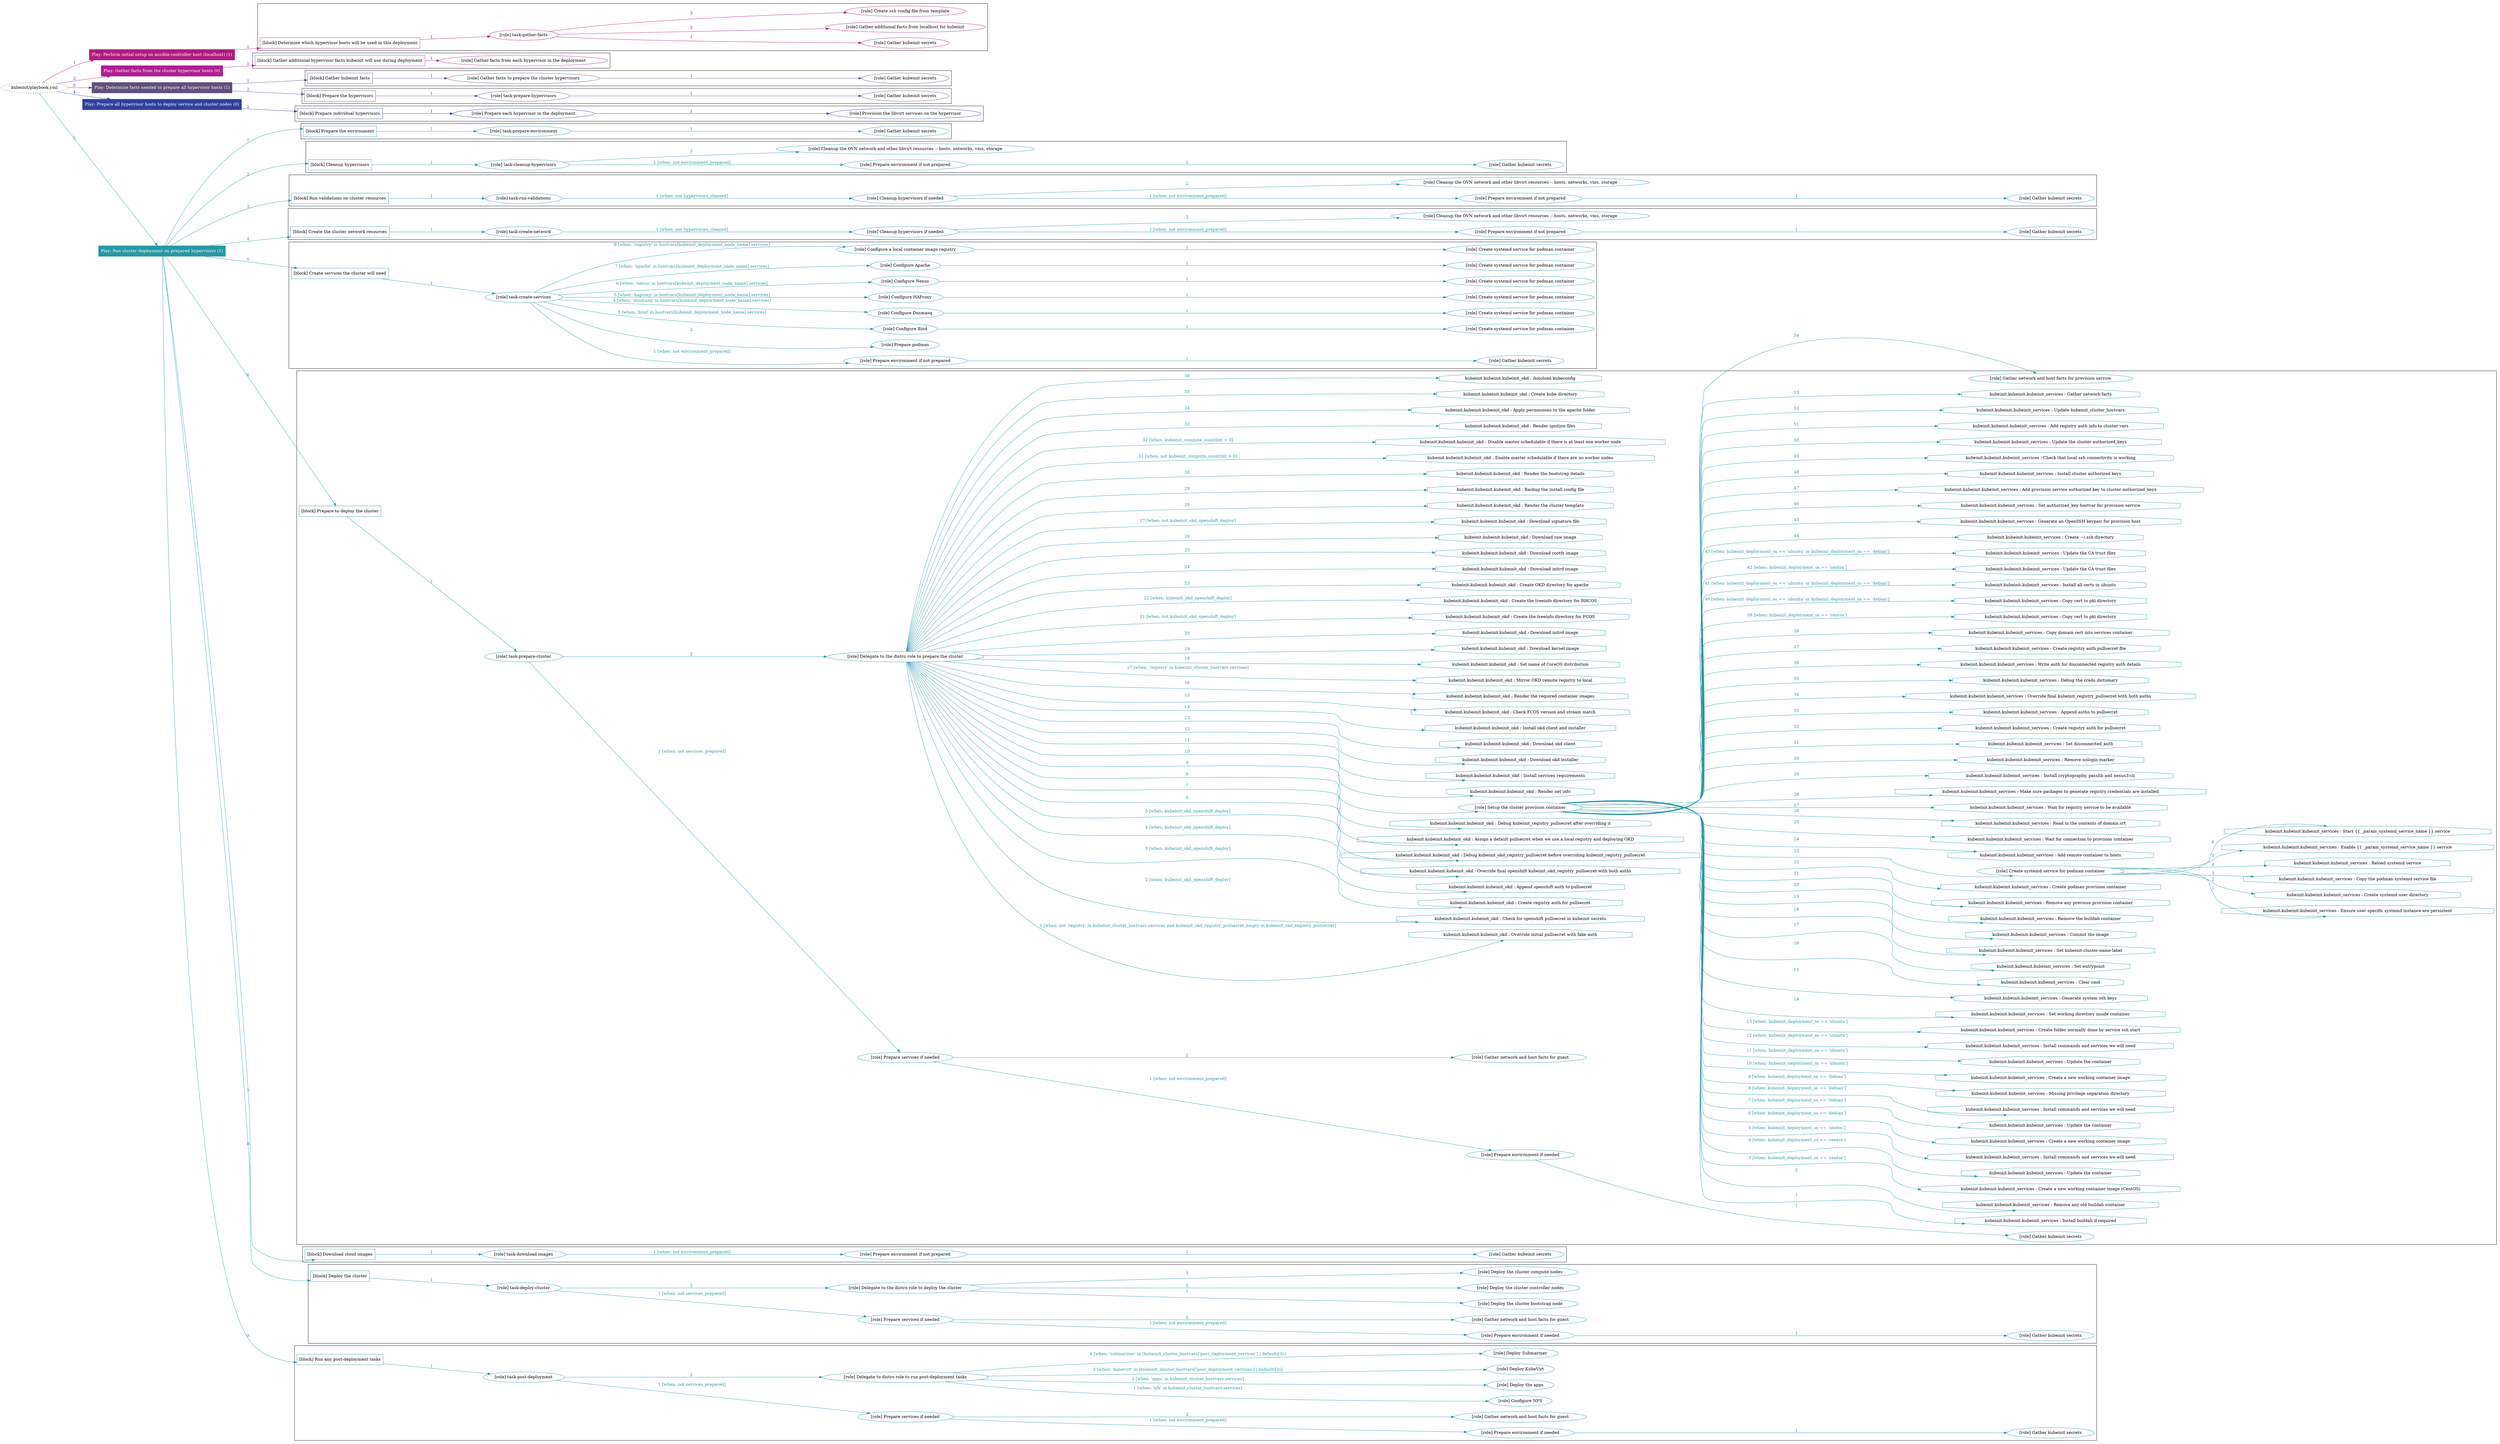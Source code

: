 digraph {
	graph [concentrate=true ordering=in rankdir=LR ratio=fill]
	edge [esep=5 sep=10]
	"kubeinit/playbook.yml" [URL="/home/runner/work/kubeinit/kubeinit/kubeinit/playbook.yml" id=playbook_1f80bb22 style=dotted]
	"kubeinit/playbook.yml" -> play_3c41bbb2 [label="1 " color="#b11b80" fontcolor="#b11b80" id=edge_091296ab labeltooltip="1 " tooltip="1 "]
	subgraph "Play: Perform initial setup on ansible-controller host (localhost) (1)" {
		play_3c41bbb2 [label="Play: Perform initial setup on ansible-controller host (localhost) (1)" URL="/home/runner/work/kubeinit/kubeinit/kubeinit/playbook.yml" color="#b11b80" fontcolor="#ffffff" id=play_3c41bbb2 shape=box style=filled tooltip=localhost]
		play_3c41bbb2 -> block_c52d4922 [label=1 color="#b11b80" fontcolor="#b11b80" id=edge_4851982f labeltooltip=1 tooltip=1]
		subgraph cluster_block_c52d4922 {
			block_c52d4922 [label="[block] Determine which hypervisor hosts will be used in this deployment" URL="/home/runner/work/kubeinit/kubeinit/kubeinit/playbook.yml" color="#b11b80" id=block_c52d4922 labeltooltip="Determine which hypervisor hosts will be used in this deployment" shape=box tooltip="Determine which hypervisor hosts will be used in this deployment"]
			block_c52d4922 -> role_3a25f485 [label="1 " color="#b11b80" fontcolor="#b11b80" id=edge_f724520b labeltooltip="1 " tooltip="1 "]
			subgraph "task-gather-facts" {
				role_3a25f485 [label="[role] task-gather-facts" URL="/home/runner/work/kubeinit/kubeinit/kubeinit/playbook.yml" color="#b11b80" id=role_3a25f485 tooltip="task-gather-facts"]
				role_3a25f485 -> role_42c0771f [label="1 " color="#b11b80" fontcolor="#b11b80" id=edge_5f7b2eef labeltooltip="1 " tooltip="1 "]
				subgraph "Gather kubeinit secrets" {
					role_42c0771f [label="[role] Gather kubeinit secrets" URL="/home/runner/.ansible/collections/ansible_collections/kubeinit/kubeinit/roles/kubeinit_prepare/tasks/build_hypervisors_group.yml" color="#b11b80" id=role_42c0771f tooltip="Gather kubeinit secrets"]
				}
				role_3a25f485 -> role_f23b2ca7 [label="2 " color="#b11b80" fontcolor="#b11b80" id=edge_95536cd3 labeltooltip="2 " tooltip="2 "]
				subgraph "Gather additional facts from localhost for kubeinit" {
					role_f23b2ca7 [label="[role] Gather additional facts from localhost for kubeinit" URL="/home/runner/.ansible/collections/ansible_collections/kubeinit/kubeinit/roles/kubeinit_prepare/tasks/build_hypervisors_group.yml" color="#b11b80" id=role_f23b2ca7 tooltip="Gather additional facts from localhost for kubeinit"]
				}
				role_3a25f485 -> role_247eb05f [label="3 " color="#b11b80" fontcolor="#b11b80" id=edge_25093029 labeltooltip="3 " tooltip="3 "]
				subgraph "Create ssh config file from template" {
					role_247eb05f [label="[role] Create ssh config file from template" URL="/home/runner/.ansible/collections/ansible_collections/kubeinit/kubeinit/roles/kubeinit_prepare/tasks/build_hypervisors_group.yml" color="#b11b80" id=role_247eb05f tooltip="Create ssh config file from template"]
				}
			}
		}
	}
	"kubeinit/playbook.yml" -> play_5dc75024 [label="2 " color="#af1d92" fontcolor="#af1d92" id=edge_ddb0d9ad labeltooltip="2 " tooltip="2 "]
	subgraph "Play: Gather facts from the cluster hypervisor hosts (0)" {
		play_5dc75024 [label="Play: Gather facts from the cluster hypervisor hosts (0)" URL="/home/runner/work/kubeinit/kubeinit/kubeinit/playbook.yml" color="#af1d92" fontcolor="#ffffff" id=play_5dc75024 shape=box style=filled tooltip="Play: Gather facts from the cluster hypervisor hosts (0)"]
		play_5dc75024 -> block_516f63f2 [label=1 color="#af1d92" fontcolor="#af1d92" id=edge_c4db3775 labeltooltip=1 tooltip=1]
		subgraph cluster_block_516f63f2 {
			block_516f63f2 [label="[block] Gather additional hypervisor facts kubeinit will use during deployment" URL="/home/runner/work/kubeinit/kubeinit/kubeinit/playbook.yml" color="#af1d92" id=block_516f63f2 labeltooltip="Gather additional hypervisor facts kubeinit will use during deployment" shape=box tooltip="Gather additional hypervisor facts kubeinit will use during deployment"]
			block_516f63f2 -> role_b6e76862 [label="1 " color="#af1d92" fontcolor="#af1d92" id=edge_7c3c1975 labeltooltip="1 " tooltip="1 "]
			subgraph "Gather facts from each hypervisor in the deployment" {
				role_b6e76862 [label="[role] Gather facts from each hypervisor in the deployment" URL="/home/runner/work/kubeinit/kubeinit/kubeinit/playbook.yml" color="#af1d92" id=role_b6e76862 tooltip="Gather facts from each hypervisor in the deployment"]
			}
		}
	}
	"kubeinit/playbook.yml" -> play_1eabfbed [label="3 " color="#5f4f7d" fontcolor="#5f4f7d" id=edge_7b3b539c labeltooltip="3 " tooltip="3 "]
	subgraph "Play: Determine facts needed to prepare all hypervisor hosts (1)" {
		play_1eabfbed [label="Play: Determine facts needed to prepare all hypervisor hosts (1)" URL="/home/runner/work/kubeinit/kubeinit/kubeinit/playbook.yml" color="#5f4f7d" fontcolor="#ffffff" id=play_1eabfbed shape=box style=filled tooltip=localhost]
		play_1eabfbed -> block_1de5f2a0 [label=1 color="#5f4f7d" fontcolor="#5f4f7d" id=edge_b3a3f518 labeltooltip=1 tooltip=1]
		subgraph cluster_block_1de5f2a0 {
			block_1de5f2a0 [label="[block] Gather kubeinit facts" URL="/home/runner/work/kubeinit/kubeinit/kubeinit/playbook.yml" color="#5f4f7d" id=block_1de5f2a0 labeltooltip="Gather kubeinit facts" shape=box tooltip="Gather kubeinit facts"]
			block_1de5f2a0 -> role_65c0a6bf [label="1 " color="#5f4f7d" fontcolor="#5f4f7d" id=edge_8e427e39 labeltooltip="1 " tooltip="1 "]
			subgraph "Gather facts to prepare the cluster hypervisors" {
				role_65c0a6bf [label="[role] Gather facts to prepare the cluster hypervisors" URL="/home/runner/work/kubeinit/kubeinit/kubeinit/playbook.yml" color="#5f4f7d" id=role_65c0a6bf tooltip="Gather facts to prepare the cluster hypervisors"]
				role_65c0a6bf -> role_cedad44b [label="1 " color="#5f4f7d" fontcolor="#5f4f7d" id=edge_16a9d6c6 labeltooltip="1 " tooltip="1 "]
				subgraph "Gather kubeinit secrets" {
					role_cedad44b [label="[role] Gather kubeinit secrets" URL="/home/runner/.ansible/collections/ansible_collections/kubeinit/kubeinit/roles/kubeinit_prepare/tasks/gather_kubeinit_facts.yml" color="#5f4f7d" id=role_cedad44b tooltip="Gather kubeinit secrets"]
				}
			}
		}
		play_1eabfbed -> block_c4a025ee [label=2 color="#5f4f7d" fontcolor="#5f4f7d" id=edge_3cb8a4a9 labeltooltip=2 tooltip=2]
		subgraph cluster_block_c4a025ee {
			block_c4a025ee [label="[block] Prepare the hypervisors" URL="/home/runner/work/kubeinit/kubeinit/kubeinit/playbook.yml" color="#5f4f7d" id=block_c4a025ee labeltooltip="Prepare the hypervisors" shape=box tooltip="Prepare the hypervisors"]
			block_c4a025ee -> role_acde0ea2 [label="1 " color="#5f4f7d" fontcolor="#5f4f7d" id=edge_feb231f3 labeltooltip="1 " tooltip="1 "]
			subgraph "task-prepare-hypervisors" {
				role_acde0ea2 [label="[role] task-prepare-hypervisors" URL="/home/runner/work/kubeinit/kubeinit/kubeinit/playbook.yml" color="#5f4f7d" id=role_acde0ea2 tooltip="task-prepare-hypervisors"]
				role_acde0ea2 -> role_b60b28de [label="1 " color="#5f4f7d" fontcolor="#5f4f7d" id=edge_7e0398c2 labeltooltip="1 " tooltip="1 "]
				subgraph "Gather kubeinit secrets" {
					role_b60b28de [label="[role] Gather kubeinit secrets" URL="/home/runner/.ansible/collections/ansible_collections/kubeinit/kubeinit/roles/kubeinit_prepare/tasks/gather_kubeinit_facts.yml" color="#5f4f7d" id=role_b60b28de tooltip="Gather kubeinit secrets"]
				}
			}
		}
	}
	"kubeinit/playbook.yml" -> play_8b11f895 [label="4 " color="#2f419d" fontcolor="#2f419d" id=edge_abb25666 labeltooltip="4 " tooltip="4 "]
	subgraph "Play: Prepare all hypervisor hosts to deploy service and cluster nodes (0)" {
		play_8b11f895 [label="Play: Prepare all hypervisor hosts to deploy service and cluster nodes (0)" URL="/home/runner/work/kubeinit/kubeinit/kubeinit/playbook.yml" color="#2f419d" fontcolor="#ffffff" id=play_8b11f895 shape=box style=filled tooltip="Play: Prepare all hypervisor hosts to deploy service and cluster nodes (0)"]
		play_8b11f895 -> block_e9c5c094 [label=1 color="#2f419d" fontcolor="#2f419d" id=edge_54904f6d labeltooltip=1 tooltip=1]
		subgraph cluster_block_e9c5c094 {
			block_e9c5c094 [label="[block] Prepare individual hypervisors" URL="/home/runner/work/kubeinit/kubeinit/kubeinit/playbook.yml" color="#2f419d" id=block_e9c5c094 labeltooltip="Prepare individual hypervisors" shape=box tooltip="Prepare individual hypervisors"]
			block_e9c5c094 -> role_ad135e00 [label="1 " color="#2f419d" fontcolor="#2f419d" id=edge_030f0e6a labeltooltip="1 " tooltip="1 "]
			subgraph "Prepare each hypervisor in the deployment" {
				role_ad135e00 [label="[role] Prepare each hypervisor in the deployment" URL="/home/runner/work/kubeinit/kubeinit/kubeinit/playbook.yml" color="#2f419d" id=role_ad135e00 tooltip="Prepare each hypervisor in the deployment"]
				role_ad135e00 -> role_bf229543 [label="1 " color="#2f419d" fontcolor="#2f419d" id=edge_68411d9f labeltooltip="1 " tooltip="1 "]
				subgraph "Provision the libvirt services on the hypervisor" {
					role_bf229543 [label="[role] Provision the libvirt services on the hypervisor" URL="/home/runner/.ansible/collections/ansible_collections/kubeinit/kubeinit/roles/kubeinit_prepare/tasks/prepare_hypervisor.yml" color="#2f419d" id=role_bf229543 tooltip="Provision the libvirt services on the hypervisor"]
				}
			}
		}
	}
	"kubeinit/playbook.yml" -> play_0da0752d [label="5 " color="#2797a5" fontcolor="#2797a5" id=edge_145366a9 labeltooltip="5 " tooltip="5 "]
	subgraph "Play: Run cluster deployment on prepared hypervisors (1)" {
		play_0da0752d [label="Play: Run cluster deployment on prepared hypervisors (1)" URL="/home/runner/work/kubeinit/kubeinit/kubeinit/playbook.yml" color="#2797a5" fontcolor="#ffffff" id=play_0da0752d shape=box style=filled tooltip=localhost]
		play_0da0752d -> block_54cf201c [label=1 color="#2797a5" fontcolor="#2797a5" id=edge_e83413f4 labeltooltip=1 tooltip=1]
		subgraph cluster_block_54cf201c {
			block_54cf201c [label="[block] Prepare the environment" URL="/home/runner/work/kubeinit/kubeinit/kubeinit/playbook.yml" color="#2797a5" id=block_54cf201c labeltooltip="Prepare the environment" shape=box tooltip="Prepare the environment"]
			block_54cf201c -> role_75895203 [label="1 " color="#2797a5" fontcolor="#2797a5" id=edge_db61d3dd labeltooltip="1 " tooltip="1 "]
			subgraph "task-prepare-environment" {
				role_75895203 [label="[role] task-prepare-environment" URL="/home/runner/work/kubeinit/kubeinit/kubeinit/playbook.yml" color="#2797a5" id=role_75895203 tooltip="task-prepare-environment"]
				role_75895203 -> role_31b0d9a8 [label="1 " color="#2797a5" fontcolor="#2797a5" id=edge_b6ab37d2 labeltooltip="1 " tooltip="1 "]
				subgraph "Gather kubeinit secrets" {
					role_31b0d9a8 [label="[role] Gather kubeinit secrets" URL="/home/runner/.ansible/collections/ansible_collections/kubeinit/kubeinit/roles/kubeinit_prepare/tasks/gather_kubeinit_facts.yml" color="#2797a5" id=role_31b0d9a8 tooltip="Gather kubeinit secrets"]
				}
			}
		}
		play_0da0752d -> block_c4b1d547 [label=2 color="#2797a5" fontcolor="#2797a5" id=edge_be011974 labeltooltip=2 tooltip=2]
		subgraph cluster_block_c4b1d547 {
			block_c4b1d547 [label="[block] Cleanup hypervisors" URL="/home/runner/work/kubeinit/kubeinit/kubeinit/playbook.yml" color="#2797a5" id=block_c4b1d547 labeltooltip="Cleanup hypervisors" shape=box tooltip="Cleanup hypervisors"]
			block_c4b1d547 -> role_dc022faf [label="1 " color="#2797a5" fontcolor="#2797a5" id=edge_6b859208 labeltooltip="1 " tooltip="1 "]
			subgraph "task-cleanup-hypervisors" {
				role_dc022faf [label="[role] task-cleanup-hypervisors" URL="/home/runner/work/kubeinit/kubeinit/kubeinit/playbook.yml" color="#2797a5" id=role_dc022faf tooltip="task-cleanup-hypervisors"]
				role_dc022faf -> role_b784015e [label="1 [when: not environment_prepared]" color="#2797a5" fontcolor="#2797a5" id=edge_436250d0 labeltooltip="1 [when: not environment_prepared]" tooltip="1 [when: not environment_prepared]"]
				subgraph "Prepare environment if not prepared" {
					role_b784015e [label="[role] Prepare environment if not prepared" URL="/home/runner/.ansible/collections/ansible_collections/kubeinit/kubeinit/roles/kubeinit_prepare/tasks/cleanup_hypervisors.yml" color="#2797a5" id=role_b784015e tooltip="Prepare environment if not prepared"]
					role_b784015e -> role_22a682c2 [label="1 " color="#2797a5" fontcolor="#2797a5" id=edge_3b86c03d labeltooltip="1 " tooltip="1 "]
					subgraph "Gather kubeinit secrets" {
						role_22a682c2 [label="[role] Gather kubeinit secrets" URL="/home/runner/.ansible/collections/ansible_collections/kubeinit/kubeinit/roles/kubeinit_prepare/tasks/gather_kubeinit_facts.yml" color="#2797a5" id=role_22a682c2 tooltip="Gather kubeinit secrets"]
					}
				}
				role_dc022faf -> role_7f8bcccd [label="2 " color="#2797a5" fontcolor="#2797a5" id=edge_494128ba labeltooltip="2 " tooltip="2 "]
				subgraph "Cleanup the OVN network and other libvirt resources -- hosts, networks, vms, storage" {
					role_7f8bcccd [label="[role] Cleanup the OVN network and other libvirt resources -- hosts, networks, vms, storage" URL="/home/runner/.ansible/collections/ansible_collections/kubeinit/kubeinit/roles/kubeinit_prepare/tasks/cleanup_hypervisors.yml" color="#2797a5" id=role_7f8bcccd tooltip="Cleanup the OVN network and other libvirt resources -- hosts, networks, vms, storage"]
				}
			}
		}
		play_0da0752d -> block_ba0627e3 [label=3 color="#2797a5" fontcolor="#2797a5" id=edge_48c51248 labeltooltip=3 tooltip=3]
		subgraph cluster_block_ba0627e3 {
			block_ba0627e3 [label="[block] Run validations on cluster resources" URL="/home/runner/work/kubeinit/kubeinit/kubeinit/playbook.yml" color="#2797a5" id=block_ba0627e3 labeltooltip="Run validations on cluster resources" shape=box tooltip="Run validations on cluster resources"]
			block_ba0627e3 -> role_acb0ce88 [label="1 " color="#2797a5" fontcolor="#2797a5" id=edge_7c1e525d labeltooltip="1 " tooltip="1 "]
			subgraph "task-run-validations" {
				role_acb0ce88 [label="[role] task-run-validations" URL="/home/runner/work/kubeinit/kubeinit/kubeinit/playbook.yml" color="#2797a5" id=role_acb0ce88 tooltip="task-run-validations"]
				role_acb0ce88 -> role_0f45e951 [label="1 [when: not hypervisors_cleaned]" color="#2797a5" fontcolor="#2797a5" id=edge_c0ef30f4 labeltooltip="1 [when: not hypervisors_cleaned]" tooltip="1 [when: not hypervisors_cleaned]"]
				subgraph "Cleanup hypervisors if needed" {
					role_0f45e951 [label="[role] Cleanup hypervisors if needed" URL="/home/runner/.ansible/collections/ansible_collections/kubeinit/kubeinit/roles/kubeinit_validations/tasks/main.yml" color="#2797a5" id=role_0f45e951 tooltip="Cleanup hypervisors if needed"]
					role_0f45e951 -> role_9fb4dbff [label="1 [when: not environment_prepared]" color="#2797a5" fontcolor="#2797a5" id=edge_17d0fd57 labeltooltip="1 [when: not environment_prepared]" tooltip="1 [when: not environment_prepared]"]
					subgraph "Prepare environment if not prepared" {
						role_9fb4dbff [label="[role] Prepare environment if not prepared" URL="/home/runner/.ansible/collections/ansible_collections/kubeinit/kubeinit/roles/kubeinit_prepare/tasks/cleanup_hypervisors.yml" color="#2797a5" id=role_9fb4dbff tooltip="Prepare environment if not prepared"]
						role_9fb4dbff -> role_1b887599 [label="1 " color="#2797a5" fontcolor="#2797a5" id=edge_a4ece087 labeltooltip="1 " tooltip="1 "]
						subgraph "Gather kubeinit secrets" {
							role_1b887599 [label="[role] Gather kubeinit secrets" URL="/home/runner/.ansible/collections/ansible_collections/kubeinit/kubeinit/roles/kubeinit_prepare/tasks/gather_kubeinit_facts.yml" color="#2797a5" id=role_1b887599 tooltip="Gather kubeinit secrets"]
						}
					}
					role_0f45e951 -> role_f6c66b11 [label="2 " color="#2797a5" fontcolor="#2797a5" id=edge_aa9e9548 labeltooltip="2 " tooltip="2 "]
					subgraph "Cleanup the OVN network and other libvirt resources -- hosts, networks, vms, storage" {
						role_f6c66b11 [label="[role] Cleanup the OVN network and other libvirt resources -- hosts, networks, vms, storage" URL="/home/runner/.ansible/collections/ansible_collections/kubeinit/kubeinit/roles/kubeinit_prepare/tasks/cleanup_hypervisors.yml" color="#2797a5" id=role_f6c66b11 tooltip="Cleanup the OVN network and other libvirt resources -- hosts, networks, vms, storage"]
					}
				}
			}
		}
		play_0da0752d -> block_6acd2598 [label=4 color="#2797a5" fontcolor="#2797a5" id=edge_17a6dbfc labeltooltip=4 tooltip=4]
		subgraph cluster_block_6acd2598 {
			block_6acd2598 [label="[block] Create the cluster network resources" URL="/home/runner/work/kubeinit/kubeinit/kubeinit/playbook.yml" color="#2797a5" id=block_6acd2598 labeltooltip="Create the cluster network resources" shape=box tooltip="Create the cluster network resources"]
			block_6acd2598 -> role_afa6a549 [label="1 " color="#2797a5" fontcolor="#2797a5" id=edge_8017b8db labeltooltip="1 " tooltip="1 "]
			subgraph "task-create-network" {
				role_afa6a549 [label="[role] task-create-network" URL="/home/runner/work/kubeinit/kubeinit/kubeinit/playbook.yml" color="#2797a5" id=role_afa6a549 tooltip="task-create-network"]
				role_afa6a549 -> role_0195f61a [label="1 [when: not hypervisors_cleaned]" color="#2797a5" fontcolor="#2797a5" id=edge_efa96ba0 labeltooltip="1 [when: not hypervisors_cleaned]" tooltip="1 [when: not hypervisors_cleaned]"]
				subgraph "Cleanup hypervisors if needed" {
					role_0195f61a [label="[role] Cleanup hypervisors if needed" URL="/home/runner/.ansible/collections/ansible_collections/kubeinit/kubeinit/roles/kubeinit_libvirt/tasks/create_network.yml" color="#2797a5" id=role_0195f61a tooltip="Cleanup hypervisors if needed"]
					role_0195f61a -> role_ba9a75d1 [label="1 [when: not environment_prepared]" color="#2797a5" fontcolor="#2797a5" id=edge_48ecdc39 labeltooltip="1 [when: not environment_prepared]" tooltip="1 [when: not environment_prepared]"]
					subgraph "Prepare environment if not prepared" {
						role_ba9a75d1 [label="[role] Prepare environment if not prepared" URL="/home/runner/.ansible/collections/ansible_collections/kubeinit/kubeinit/roles/kubeinit_prepare/tasks/cleanup_hypervisors.yml" color="#2797a5" id=role_ba9a75d1 tooltip="Prepare environment if not prepared"]
						role_ba9a75d1 -> role_dea84e5d [label="1 " color="#2797a5" fontcolor="#2797a5" id=edge_30330a40 labeltooltip="1 " tooltip="1 "]
						subgraph "Gather kubeinit secrets" {
							role_dea84e5d [label="[role] Gather kubeinit secrets" URL="/home/runner/.ansible/collections/ansible_collections/kubeinit/kubeinit/roles/kubeinit_prepare/tasks/gather_kubeinit_facts.yml" color="#2797a5" id=role_dea84e5d tooltip="Gather kubeinit secrets"]
						}
					}
					role_0195f61a -> role_af94ffab [label="2 " color="#2797a5" fontcolor="#2797a5" id=edge_3b7ee85b labeltooltip="2 " tooltip="2 "]
					subgraph "Cleanup the OVN network and other libvirt resources -- hosts, networks, vms, storage" {
						role_af94ffab [label="[role] Cleanup the OVN network and other libvirt resources -- hosts, networks, vms, storage" URL="/home/runner/.ansible/collections/ansible_collections/kubeinit/kubeinit/roles/kubeinit_prepare/tasks/cleanup_hypervisors.yml" color="#2797a5" id=role_af94ffab tooltip="Cleanup the OVN network and other libvirt resources -- hosts, networks, vms, storage"]
					}
				}
			}
		}
		play_0da0752d -> block_1cbed8e6 [label=5 color="#2797a5" fontcolor="#2797a5" id=edge_5fd83dca labeltooltip=5 tooltip=5]
		subgraph cluster_block_1cbed8e6 {
			block_1cbed8e6 [label="[block] Create services the cluster will need" URL="/home/runner/work/kubeinit/kubeinit/kubeinit/playbook.yml" color="#2797a5" id=block_1cbed8e6 labeltooltip="Create services the cluster will need" shape=box tooltip="Create services the cluster will need"]
			block_1cbed8e6 -> role_e796b0ec [label="1 " color="#2797a5" fontcolor="#2797a5" id=edge_88c9997a labeltooltip="1 " tooltip="1 "]
			subgraph "task-create-services" {
				role_e796b0ec [label="[role] task-create-services" URL="/home/runner/work/kubeinit/kubeinit/kubeinit/playbook.yml" color="#2797a5" id=role_e796b0ec tooltip="task-create-services"]
				role_e796b0ec -> role_5ebb6986 [label="1 [when: not environment_prepared]" color="#2797a5" fontcolor="#2797a5" id=edge_bc75cadc labeltooltip="1 [when: not environment_prepared]" tooltip="1 [when: not environment_prepared]"]
				subgraph "Prepare environment if not prepared" {
					role_5ebb6986 [label="[role] Prepare environment if not prepared" URL="/home/runner/.ansible/collections/ansible_collections/kubeinit/kubeinit/roles/kubeinit_services/tasks/main.yml" color="#2797a5" id=role_5ebb6986 tooltip="Prepare environment if not prepared"]
					role_5ebb6986 -> role_40b8bccb [label="1 " color="#2797a5" fontcolor="#2797a5" id=edge_1fbbf607 labeltooltip="1 " tooltip="1 "]
					subgraph "Gather kubeinit secrets" {
						role_40b8bccb [label="[role] Gather kubeinit secrets" URL="/home/runner/.ansible/collections/ansible_collections/kubeinit/kubeinit/roles/kubeinit_prepare/tasks/gather_kubeinit_facts.yml" color="#2797a5" id=role_40b8bccb tooltip="Gather kubeinit secrets"]
					}
				}
				role_e796b0ec -> role_4c55cdbd [label="2 " color="#2797a5" fontcolor="#2797a5" id=edge_2d090b12 labeltooltip="2 " tooltip="2 "]
				subgraph "Prepare podman" {
					role_4c55cdbd [label="[role] Prepare podman" URL="/home/runner/.ansible/collections/ansible_collections/kubeinit/kubeinit/roles/kubeinit_services/tasks/00_create_service_pod.yml" color="#2797a5" id=role_4c55cdbd tooltip="Prepare podman"]
				}
				role_e796b0ec -> role_f7c31d26 [label="3 [when: 'bind' in hostvars[kubeinit_deployment_node_name].services]" color="#2797a5" fontcolor="#2797a5" id=edge_04130a72 labeltooltip="3 [when: 'bind' in hostvars[kubeinit_deployment_node_name].services]" tooltip="3 [when: 'bind' in hostvars[kubeinit_deployment_node_name].services]"]
				subgraph "Configure Bind" {
					role_f7c31d26 [label="[role] Configure Bind" URL="/home/runner/.ansible/collections/ansible_collections/kubeinit/kubeinit/roles/kubeinit_services/tasks/start_services_containers.yml" color="#2797a5" id=role_f7c31d26 tooltip="Configure Bind"]
					role_f7c31d26 -> role_acc53350 [label="1 " color="#2797a5" fontcolor="#2797a5" id=edge_c726a552 labeltooltip="1 " tooltip="1 "]
					subgraph "Create systemd service for podman container" {
						role_acc53350 [label="[role] Create systemd service for podman container" URL="/home/runner/.ansible/collections/ansible_collections/kubeinit/kubeinit/roles/kubeinit_bind/tasks/main.yml" color="#2797a5" id=role_acc53350 tooltip="Create systemd service for podman container"]
					}
				}
				role_e796b0ec -> role_d4763a66 [label="4 [when: 'dnsmasq' in hostvars[kubeinit_deployment_node_name].services]" color="#2797a5" fontcolor="#2797a5" id=edge_1b53b700 labeltooltip="4 [when: 'dnsmasq' in hostvars[kubeinit_deployment_node_name].services]" tooltip="4 [when: 'dnsmasq' in hostvars[kubeinit_deployment_node_name].services]"]
				subgraph "Configure Dnsmasq" {
					role_d4763a66 [label="[role] Configure Dnsmasq" URL="/home/runner/.ansible/collections/ansible_collections/kubeinit/kubeinit/roles/kubeinit_services/tasks/start_services_containers.yml" color="#2797a5" id=role_d4763a66 tooltip="Configure Dnsmasq"]
					role_d4763a66 -> role_5067aa38 [label="1 " color="#2797a5" fontcolor="#2797a5" id=edge_002a8db0 labeltooltip="1 " tooltip="1 "]
					subgraph "Create systemd service for podman container" {
						role_5067aa38 [label="[role] Create systemd service for podman container" URL="/home/runner/.ansible/collections/ansible_collections/kubeinit/kubeinit/roles/kubeinit_dnsmasq/tasks/main.yml" color="#2797a5" id=role_5067aa38 tooltip="Create systemd service for podman container"]
					}
				}
				role_e796b0ec -> role_440d5f7f [label="5 [when: 'haproxy' in hostvars[kubeinit_deployment_node_name].services]" color="#2797a5" fontcolor="#2797a5" id=edge_95c485d5 labeltooltip="5 [when: 'haproxy' in hostvars[kubeinit_deployment_node_name].services]" tooltip="5 [when: 'haproxy' in hostvars[kubeinit_deployment_node_name].services]"]
				subgraph "Configure HAProxy" {
					role_440d5f7f [label="[role] Configure HAProxy" URL="/home/runner/.ansible/collections/ansible_collections/kubeinit/kubeinit/roles/kubeinit_services/tasks/start_services_containers.yml" color="#2797a5" id=role_440d5f7f tooltip="Configure HAProxy"]
					role_440d5f7f -> role_3b53634c [label="1 " color="#2797a5" fontcolor="#2797a5" id=edge_98b9c22a labeltooltip="1 " tooltip="1 "]
					subgraph "Create systemd service for podman container" {
						role_3b53634c [label="[role] Create systemd service for podman container" URL="/home/runner/.ansible/collections/ansible_collections/kubeinit/kubeinit/roles/kubeinit_haproxy/tasks/main.yml" color="#2797a5" id=role_3b53634c tooltip="Create systemd service for podman container"]
					}
				}
				role_e796b0ec -> role_4755010d [label="6 [when: 'nexus' in hostvars[kubeinit_deployment_node_name].services]" color="#2797a5" fontcolor="#2797a5" id=edge_5bcbb9be labeltooltip="6 [when: 'nexus' in hostvars[kubeinit_deployment_node_name].services]" tooltip="6 [when: 'nexus' in hostvars[kubeinit_deployment_node_name].services]"]
				subgraph "Configure Nexus" {
					role_4755010d [label="[role] Configure Nexus" URL="/home/runner/.ansible/collections/ansible_collections/kubeinit/kubeinit/roles/kubeinit_services/tasks/start_services_containers.yml" color="#2797a5" id=role_4755010d tooltip="Configure Nexus"]
					role_4755010d -> role_688931e9 [label="1 " color="#2797a5" fontcolor="#2797a5" id=edge_ee2c7dc3 labeltooltip="1 " tooltip="1 "]
					subgraph "Create systemd service for podman container" {
						role_688931e9 [label="[role] Create systemd service for podman container" URL="/home/runner/.ansible/collections/ansible_collections/kubeinit/kubeinit/roles/kubeinit_nexus/tasks/main.yml" color="#2797a5" id=role_688931e9 tooltip="Create systemd service for podman container"]
					}
				}
				role_e796b0ec -> role_3b73f3a6 [label="7 [when: 'apache' in hostvars[kubeinit_deployment_node_name].services]" color="#2797a5" fontcolor="#2797a5" id=edge_e5ff5125 labeltooltip="7 [when: 'apache' in hostvars[kubeinit_deployment_node_name].services]" tooltip="7 [when: 'apache' in hostvars[kubeinit_deployment_node_name].services]"]
				subgraph "Configure Apache" {
					role_3b73f3a6 [label="[role] Configure Apache" URL="/home/runner/.ansible/collections/ansible_collections/kubeinit/kubeinit/roles/kubeinit_services/tasks/start_services_containers.yml" color="#2797a5" id=role_3b73f3a6 tooltip="Configure Apache"]
					role_3b73f3a6 -> role_3583a4fb [label="1 " color="#2797a5" fontcolor="#2797a5" id=edge_be4519df labeltooltip="1 " tooltip="1 "]
					subgraph "Create systemd service for podman container" {
						role_3583a4fb [label="[role] Create systemd service for podman container" URL="/home/runner/.ansible/collections/ansible_collections/kubeinit/kubeinit/roles/kubeinit_apache/tasks/main.yml" color="#2797a5" id=role_3583a4fb tooltip="Create systemd service for podman container"]
					}
				}
				role_e796b0ec -> role_8a33662b [label="8 [when: 'registry' in hostvars[kubeinit_deployment_node_name].services]" color="#2797a5" fontcolor="#2797a5" id=edge_20293af7 labeltooltip="8 [when: 'registry' in hostvars[kubeinit_deployment_node_name].services]" tooltip="8 [when: 'registry' in hostvars[kubeinit_deployment_node_name].services]"]
				subgraph "Configure a local container image registry" {
					role_8a33662b [label="[role] Configure a local container image registry" URL="/home/runner/.ansible/collections/ansible_collections/kubeinit/kubeinit/roles/kubeinit_services/tasks/start_services_containers.yml" color="#2797a5" id=role_8a33662b tooltip="Configure a local container image registry"]
					role_8a33662b -> role_53b78643 [label="1 " color="#2797a5" fontcolor="#2797a5" id=edge_3ab1b203 labeltooltip="1 " tooltip="1 "]
					subgraph "Create systemd service for podman container" {
						role_53b78643 [label="[role] Create systemd service for podman container" URL="/home/runner/.ansible/collections/ansible_collections/kubeinit/kubeinit/roles/kubeinit_registry/tasks/main.yml" color="#2797a5" id=role_53b78643 tooltip="Create systemd service for podman container"]
					}
				}
			}
		}
		play_0da0752d -> block_6be63de9 [label=6 color="#2797a5" fontcolor="#2797a5" id=edge_cd95741f labeltooltip=6 tooltip=6]
		subgraph cluster_block_6be63de9 {
			block_6be63de9 [label="[block] Prepare to deploy the cluster" URL="/home/runner/work/kubeinit/kubeinit/kubeinit/playbook.yml" color="#2797a5" id=block_6be63de9 labeltooltip="Prepare to deploy the cluster" shape=box tooltip="Prepare to deploy the cluster"]
			block_6be63de9 -> role_9a0cc311 [label="1 " color="#2797a5" fontcolor="#2797a5" id=edge_ad490033 labeltooltip="1 " tooltip="1 "]
			subgraph "task-prepare-cluster" {
				role_9a0cc311 [label="[role] task-prepare-cluster" URL="/home/runner/work/kubeinit/kubeinit/kubeinit/playbook.yml" color="#2797a5" id=role_9a0cc311 tooltip="task-prepare-cluster"]
				role_9a0cc311 -> role_ae397a5f [label="1 [when: not services_prepared]" color="#2797a5" fontcolor="#2797a5" id=edge_0e9515d5 labeltooltip="1 [when: not services_prepared]" tooltip="1 [when: not services_prepared]"]
				subgraph "Prepare services if needed" {
					role_ae397a5f [label="[role] Prepare services if needed" URL="/home/runner/.ansible/collections/ansible_collections/kubeinit/kubeinit/roles/kubeinit_prepare/tasks/prepare_cluster.yml" color="#2797a5" id=role_ae397a5f tooltip="Prepare services if needed"]
					role_ae397a5f -> role_9315548d [label="1 [when: not environment_prepared]" color="#2797a5" fontcolor="#2797a5" id=edge_9cbf6d36 labeltooltip="1 [when: not environment_prepared]" tooltip="1 [when: not environment_prepared]"]
					subgraph "Prepare environment if needed" {
						role_9315548d [label="[role] Prepare environment if needed" URL="/home/runner/.ansible/collections/ansible_collections/kubeinit/kubeinit/roles/kubeinit_services/tasks/prepare_services.yml" color="#2797a5" id=role_9315548d tooltip="Prepare environment if needed"]
						role_9315548d -> role_48287500 [label="1 " color="#2797a5" fontcolor="#2797a5" id=edge_4859d277 labeltooltip="1 " tooltip="1 "]
						subgraph "Gather kubeinit secrets" {
							role_48287500 [label="[role] Gather kubeinit secrets" URL="/home/runner/.ansible/collections/ansible_collections/kubeinit/kubeinit/roles/kubeinit_prepare/tasks/gather_kubeinit_facts.yml" color="#2797a5" id=role_48287500 tooltip="Gather kubeinit secrets"]
						}
					}
					role_ae397a5f -> role_0f46d51d [label="2 " color="#2797a5" fontcolor="#2797a5" id=edge_82176f5e labeltooltip="2 " tooltip="2 "]
					subgraph "Gather network and host facts for guest" {
						role_0f46d51d [label="[role] Gather network and host facts for guest" URL="/home/runner/.ansible/collections/ansible_collections/kubeinit/kubeinit/roles/kubeinit_services/tasks/prepare_services.yml" color="#2797a5" id=role_0f46d51d tooltip="Gather network and host facts for guest"]
					}
				}
				role_9a0cc311 -> role_aa81cb13 [label="2 " color="#2797a5" fontcolor="#2797a5" id=edge_48b4188f labeltooltip="2 " tooltip="2 "]
				subgraph "Delegate to the distro role to prepare the cluster" {
					role_aa81cb13 [label="[role] Delegate to the distro role to prepare the cluster" URL="/home/runner/.ansible/collections/ansible_collections/kubeinit/kubeinit/roles/kubeinit_prepare/tasks/prepare_cluster.yml" color="#2797a5" id=role_aa81cb13 tooltip="Delegate to the distro role to prepare the cluster"]
					task_c26f935f [label="kubeinit.kubeinit.kubeinit_okd : Override initial pullsecret with fake auth" URL="/home/runner/.ansible/collections/ansible_collections/kubeinit/kubeinit/roles/kubeinit_okd/tasks/prepare_cluster.yml" color="#2797a5" id=task_c26f935f shape=octagon tooltip="kubeinit.kubeinit.kubeinit_okd : Override initial pullsecret with fake auth"]
					role_aa81cb13 -> task_c26f935f [label="1 [when: not 'registry' in kubeinit_cluster_hostvars.services and kubeinit_okd_registry_pullsecret_empty in kubeinit_okd_registry_pullsecret]" color="#2797a5" fontcolor="#2797a5" id=edge_aa37e5b9 labeltooltip="1 [when: not 'registry' in kubeinit_cluster_hostvars.services and kubeinit_okd_registry_pullsecret_empty in kubeinit_okd_registry_pullsecret]" tooltip="1 [when: not 'registry' in kubeinit_cluster_hostvars.services and kubeinit_okd_registry_pullsecret_empty in kubeinit_okd_registry_pullsecret]"]
					task_82f68697 [label="kubeinit.kubeinit.kubeinit_okd : Check for openshift pullsecret in kubeinit secrets" URL="/home/runner/.ansible/collections/ansible_collections/kubeinit/kubeinit/roles/kubeinit_okd/tasks/prepare_cluster.yml" color="#2797a5" id=task_82f68697 shape=octagon tooltip="kubeinit.kubeinit.kubeinit_okd : Check for openshift pullsecret in kubeinit secrets"]
					role_aa81cb13 -> task_82f68697 [label="2 [when: kubeinit_okd_openshift_deploy]" color="#2797a5" fontcolor="#2797a5" id=edge_c79d16b1 labeltooltip="2 [when: kubeinit_okd_openshift_deploy]" tooltip="2 [when: kubeinit_okd_openshift_deploy]"]
					task_6a98f7f5 [label="kubeinit.kubeinit.kubeinit_okd : Create registry auth for pullsecret" URL="/home/runner/.ansible/collections/ansible_collections/kubeinit/kubeinit/roles/kubeinit_okd/tasks/prepare_cluster.yml" color="#2797a5" id=task_6a98f7f5 shape=octagon tooltip="kubeinit.kubeinit.kubeinit_okd : Create registry auth for pullsecret"]
					role_aa81cb13 -> task_6a98f7f5 [label="3 [when: kubeinit_okd_openshift_deploy]" color="#2797a5" fontcolor="#2797a5" id=edge_c0333e6f labeltooltip="3 [when: kubeinit_okd_openshift_deploy]" tooltip="3 [when: kubeinit_okd_openshift_deploy]"]
					task_f06088be [label="kubeinit.kubeinit.kubeinit_okd : Append openshift auth to pullsecret" URL="/home/runner/.ansible/collections/ansible_collections/kubeinit/kubeinit/roles/kubeinit_okd/tasks/prepare_cluster.yml" color="#2797a5" id=task_f06088be shape=octagon tooltip="kubeinit.kubeinit.kubeinit_okd : Append openshift auth to pullsecret"]
					role_aa81cb13 -> task_f06088be [label="4 [when: kubeinit_okd_openshift_deploy]" color="#2797a5" fontcolor="#2797a5" id=edge_154912bd labeltooltip="4 [when: kubeinit_okd_openshift_deploy]" tooltip="4 [when: kubeinit_okd_openshift_deploy]"]
					task_5bc7bfb6 [label="kubeinit.kubeinit.kubeinit_okd : Override final openshift kubeinit_okd_registry_pullsecret with both auths" URL="/home/runner/.ansible/collections/ansible_collections/kubeinit/kubeinit/roles/kubeinit_okd/tasks/prepare_cluster.yml" color="#2797a5" id=task_5bc7bfb6 shape=octagon tooltip="kubeinit.kubeinit.kubeinit_okd : Override final openshift kubeinit_okd_registry_pullsecret with both auths"]
					role_aa81cb13 -> task_5bc7bfb6 [label="5 [when: kubeinit_okd_openshift_deploy]" color="#2797a5" fontcolor="#2797a5" id=edge_f1c33675 labeltooltip="5 [when: kubeinit_okd_openshift_deploy]" tooltip="5 [when: kubeinit_okd_openshift_deploy]"]
					task_ebc4dab9 [label="kubeinit.kubeinit.kubeinit_okd : Debug kubeinit_okd_registry_pullsecret before overriding kubeinit_registry_pullsecret" URL="/home/runner/.ansible/collections/ansible_collections/kubeinit/kubeinit/roles/kubeinit_okd/tasks/prepare_cluster.yml" color="#2797a5" id=task_ebc4dab9 shape=octagon tooltip="kubeinit.kubeinit.kubeinit_okd : Debug kubeinit_okd_registry_pullsecret before overriding kubeinit_registry_pullsecret"]
					role_aa81cb13 -> task_ebc4dab9 [label="6 " color="#2797a5" fontcolor="#2797a5" id=edge_dc8cf309 labeltooltip="6 " tooltip="6 "]
					task_d5ded829 [label="kubeinit.kubeinit.kubeinit_okd : Assign a default pullsecret when we use a local registry and deploying OKD" URL="/home/runner/.ansible/collections/ansible_collections/kubeinit/kubeinit/roles/kubeinit_okd/tasks/prepare_cluster.yml" color="#2797a5" id=task_d5ded829 shape=octagon tooltip="kubeinit.kubeinit.kubeinit_okd : Assign a default pullsecret when we use a local registry and deploying OKD"]
					role_aa81cb13 -> task_d5ded829 [label="7 " color="#2797a5" fontcolor="#2797a5" id=edge_00592802 labeltooltip="7 " tooltip="7 "]
					task_7fe75aa9 [label="kubeinit.kubeinit.kubeinit_okd : Debug kubeinit_registry_pullsecret after overriding it" URL="/home/runner/.ansible/collections/ansible_collections/kubeinit/kubeinit/roles/kubeinit_okd/tasks/prepare_cluster.yml" color="#2797a5" id=task_7fe75aa9 shape=octagon tooltip="kubeinit.kubeinit.kubeinit_okd : Debug kubeinit_registry_pullsecret after overriding it"]
					role_aa81cb13 -> task_7fe75aa9 [label="8 " color="#2797a5" fontcolor="#2797a5" id=edge_1b1980a7 labeltooltip="8 " tooltip="8 "]
					role_aa81cb13 -> role_0ceb2d34 [label="9 " color="#2797a5" fontcolor="#2797a5" id=edge_36b0a653 labeltooltip="9 " tooltip="9 "]
					subgraph "Setup the cluster provision container" {
						role_0ceb2d34 [label="[role] Setup the cluster provision container" URL="/home/runner/.ansible/collections/ansible_collections/kubeinit/kubeinit/roles/kubeinit_okd/tasks/prepare_cluster.yml" color="#2797a5" id=role_0ceb2d34 tooltip="Setup the cluster provision container"]
						task_8096a5fe [label="kubeinit.kubeinit.kubeinit_services : Install buildah if required" URL="/home/runner/.ansible/collections/ansible_collections/kubeinit/kubeinit/roles/kubeinit_services/tasks/create_provision_container.yml" color="#2797a5" id=task_8096a5fe shape=octagon tooltip="kubeinit.kubeinit.kubeinit_services : Install buildah if required"]
						role_0ceb2d34 -> task_8096a5fe [label="1 " color="#2797a5" fontcolor="#2797a5" id=edge_69287d95 labeltooltip="1 " tooltip="1 "]
						task_3aa33a4b [label="kubeinit.kubeinit.kubeinit_services : Remove any old buildah container" URL="/home/runner/.ansible/collections/ansible_collections/kubeinit/kubeinit/roles/kubeinit_services/tasks/create_provision_container.yml" color="#2797a5" id=task_3aa33a4b shape=octagon tooltip="kubeinit.kubeinit.kubeinit_services : Remove any old buildah container"]
						role_0ceb2d34 -> task_3aa33a4b [label="2 " color="#2797a5" fontcolor="#2797a5" id=edge_5b479a91 labeltooltip="2 " tooltip="2 "]
						task_c2d77fb1 [label="kubeinit.kubeinit.kubeinit_services : Create a new working container image (CentOS)" URL="/home/runner/.ansible/collections/ansible_collections/kubeinit/kubeinit/roles/kubeinit_services/tasks/create_provision_container.yml" color="#2797a5" id=task_c2d77fb1 shape=octagon tooltip="kubeinit.kubeinit.kubeinit_services : Create a new working container image (CentOS)"]
						role_0ceb2d34 -> task_c2d77fb1 [label="3 [when: kubeinit_deployment_os == 'centos']" color="#2797a5" fontcolor="#2797a5" id=edge_6d986469 labeltooltip="3 [when: kubeinit_deployment_os == 'centos']" tooltip="3 [when: kubeinit_deployment_os == 'centos']"]
						task_5a802eef [label="kubeinit.kubeinit.kubeinit_services : Update the container" URL="/home/runner/.ansible/collections/ansible_collections/kubeinit/kubeinit/roles/kubeinit_services/tasks/create_provision_container.yml" color="#2797a5" id=task_5a802eef shape=octagon tooltip="kubeinit.kubeinit.kubeinit_services : Update the container"]
						role_0ceb2d34 -> task_5a802eef [label="4 [when: kubeinit_deployment_os == 'centos']" color="#2797a5" fontcolor="#2797a5" id=edge_f5bcbff4 labeltooltip="4 [when: kubeinit_deployment_os == 'centos']" tooltip="4 [when: kubeinit_deployment_os == 'centos']"]
						task_2c50e228 [label="kubeinit.kubeinit.kubeinit_services : Install commands and services we will need" URL="/home/runner/.ansible/collections/ansible_collections/kubeinit/kubeinit/roles/kubeinit_services/tasks/create_provision_container.yml" color="#2797a5" id=task_2c50e228 shape=octagon tooltip="kubeinit.kubeinit.kubeinit_services : Install commands and services we will need"]
						role_0ceb2d34 -> task_2c50e228 [label="5 [when: kubeinit_deployment_os == 'centos']" color="#2797a5" fontcolor="#2797a5" id=edge_502e1cd6 labeltooltip="5 [when: kubeinit_deployment_os == 'centos']" tooltip="5 [when: kubeinit_deployment_os == 'centos']"]
						task_e9c426ca [label="kubeinit.kubeinit.kubeinit_services : Create a new working container image" URL="/home/runner/.ansible/collections/ansible_collections/kubeinit/kubeinit/roles/kubeinit_services/tasks/create_provision_container.yml" color="#2797a5" id=task_e9c426ca shape=octagon tooltip="kubeinit.kubeinit.kubeinit_services : Create a new working container image"]
						role_0ceb2d34 -> task_e9c426ca [label="6 [when: kubeinit_deployment_os == 'debian']" color="#2797a5" fontcolor="#2797a5" id=edge_5fcc067e labeltooltip="6 [when: kubeinit_deployment_os == 'debian']" tooltip="6 [when: kubeinit_deployment_os == 'debian']"]
						task_26d93ae3 [label="kubeinit.kubeinit.kubeinit_services : Update the container" URL="/home/runner/.ansible/collections/ansible_collections/kubeinit/kubeinit/roles/kubeinit_services/tasks/create_provision_container.yml" color="#2797a5" id=task_26d93ae3 shape=octagon tooltip="kubeinit.kubeinit.kubeinit_services : Update the container"]
						role_0ceb2d34 -> task_26d93ae3 [label="7 [when: kubeinit_deployment_os == 'debian']" color="#2797a5" fontcolor="#2797a5" id=edge_acb4742a labeltooltip="7 [when: kubeinit_deployment_os == 'debian']" tooltip="7 [when: kubeinit_deployment_os == 'debian']"]
						task_1015ac79 [label="kubeinit.kubeinit.kubeinit_services : Install commands and services we will need" URL="/home/runner/.ansible/collections/ansible_collections/kubeinit/kubeinit/roles/kubeinit_services/tasks/create_provision_container.yml" color="#2797a5" id=task_1015ac79 shape=octagon tooltip="kubeinit.kubeinit.kubeinit_services : Install commands and services we will need"]
						role_0ceb2d34 -> task_1015ac79 [label="8 [when: kubeinit_deployment_os == 'debian']" color="#2797a5" fontcolor="#2797a5" id=edge_0755bfd9 labeltooltip="8 [when: kubeinit_deployment_os == 'debian']" tooltip="8 [when: kubeinit_deployment_os == 'debian']"]
						task_029a654d [label="kubeinit.kubeinit.kubeinit_services : Missing privilege separation directory" URL="/home/runner/.ansible/collections/ansible_collections/kubeinit/kubeinit/roles/kubeinit_services/tasks/create_provision_container.yml" color="#2797a5" id=task_029a654d shape=octagon tooltip="kubeinit.kubeinit.kubeinit_services : Missing privilege separation directory"]
						role_0ceb2d34 -> task_029a654d [label="9 [when: kubeinit_deployment_os == 'debian']" color="#2797a5" fontcolor="#2797a5" id=edge_95e977e0 labeltooltip="9 [when: kubeinit_deployment_os == 'debian']" tooltip="9 [when: kubeinit_deployment_os == 'debian']"]
						task_209a388b [label="kubeinit.kubeinit.kubeinit_services : Create a new working container image" URL="/home/runner/.ansible/collections/ansible_collections/kubeinit/kubeinit/roles/kubeinit_services/tasks/create_provision_container.yml" color="#2797a5" id=task_209a388b shape=octagon tooltip="kubeinit.kubeinit.kubeinit_services : Create a new working container image"]
						role_0ceb2d34 -> task_209a388b [label="10 [when: kubeinit_deployment_os == 'ubuntu']" color="#2797a5" fontcolor="#2797a5" id=edge_49c16e57 labeltooltip="10 [when: kubeinit_deployment_os == 'ubuntu']" tooltip="10 [when: kubeinit_deployment_os == 'ubuntu']"]
						task_008d5983 [label="kubeinit.kubeinit.kubeinit_services : Update the container" URL="/home/runner/.ansible/collections/ansible_collections/kubeinit/kubeinit/roles/kubeinit_services/tasks/create_provision_container.yml" color="#2797a5" id=task_008d5983 shape=octagon tooltip="kubeinit.kubeinit.kubeinit_services : Update the container"]
						role_0ceb2d34 -> task_008d5983 [label="11 [when: kubeinit_deployment_os == 'ubuntu']" color="#2797a5" fontcolor="#2797a5" id=edge_23a5d1a1 labeltooltip="11 [when: kubeinit_deployment_os == 'ubuntu']" tooltip="11 [when: kubeinit_deployment_os == 'ubuntu']"]
						task_d253ff6e [label="kubeinit.kubeinit.kubeinit_services : Install commands and services we will need" URL="/home/runner/.ansible/collections/ansible_collections/kubeinit/kubeinit/roles/kubeinit_services/tasks/create_provision_container.yml" color="#2797a5" id=task_d253ff6e shape=octagon tooltip="kubeinit.kubeinit.kubeinit_services : Install commands and services we will need"]
						role_0ceb2d34 -> task_d253ff6e [label="12 [when: kubeinit_deployment_os == 'ubuntu']" color="#2797a5" fontcolor="#2797a5" id=edge_7025111b labeltooltip="12 [when: kubeinit_deployment_os == 'ubuntu']" tooltip="12 [when: kubeinit_deployment_os == 'ubuntu']"]
						task_90442e7b [label="kubeinit.kubeinit.kubeinit_services : Create folder normally done by service ssh start" URL="/home/runner/.ansible/collections/ansible_collections/kubeinit/kubeinit/roles/kubeinit_services/tasks/create_provision_container.yml" color="#2797a5" id=task_90442e7b shape=octagon tooltip="kubeinit.kubeinit.kubeinit_services : Create folder normally done by service ssh start"]
						role_0ceb2d34 -> task_90442e7b [label="13 [when: kubeinit_deployment_os == 'ubuntu']" color="#2797a5" fontcolor="#2797a5" id=edge_f7bcc9cd labeltooltip="13 [when: kubeinit_deployment_os == 'ubuntu']" tooltip="13 [when: kubeinit_deployment_os == 'ubuntu']"]
						task_955ef0a3 [label="kubeinit.kubeinit.kubeinit_services : Set working directory inside container" URL="/home/runner/.ansible/collections/ansible_collections/kubeinit/kubeinit/roles/kubeinit_services/tasks/create_provision_container.yml" color="#2797a5" id=task_955ef0a3 shape=octagon tooltip="kubeinit.kubeinit.kubeinit_services : Set working directory inside container"]
						role_0ceb2d34 -> task_955ef0a3 [label="14 " color="#2797a5" fontcolor="#2797a5" id=edge_f75fdc0f labeltooltip="14 " tooltip="14 "]
						task_6982400a [label="kubeinit.kubeinit.kubeinit_services : Generate system ssh keys" URL="/home/runner/.ansible/collections/ansible_collections/kubeinit/kubeinit/roles/kubeinit_services/tasks/create_provision_container.yml" color="#2797a5" id=task_6982400a shape=octagon tooltip="kubeinit.kubeinit.kubeinit_services : Generate system ssh keys"]
						role_0ceb2d34 -> task_6982400a [label="15 " color="#2797a5" fontcolor="#2797a5" id=edge_bc0dac55 labeltooltip="15 " tooltip="15 "]
						task_99ccfc91 [label="kubeinit.kubeinit.kubeinit_services : Clear cmd" URL="/home/runner/.ansible/collections/ansible_collections/kubeinit/kubeinit/roles/kubeinit_services/tasks/create_provision_container.yml" color="#2797a5" id=task_99ccfc91 shape=octagon tooltip="kubeinit.kubeinit.kubeinit_services : Clear cmd"]
						role_0ceb2d34 -> task_99ccfc91 [label="16 " color="#2797a5" fontcolor="#2797a5" id=edge_13170916 labeltooltip="16 " tooltip="16 "]
						task_2b96170c [label="kubeinit.kubeinit.kubeinit_services : Set entrypoint" URL="/home/runner/.ansible/collections/ansible_collections/kubeinit/kubeinit/roles/kubeinit_services/tasks/create_provision_container.yml" color="#2797a5" id=task_2b96170c shape=octagon tooltip="kubeinit.kubeinit.kubeinit_services : Set entrypoint"]
						role_0ceb2d34 -> task_2b96170c [label="17 " color="#2797a5" fontcolor="#2797a5" id=edge_b64fb24f labeltooltip="17 " tooltip="17 "]
						task_9cb4d1e7 [label="kubeinit.kubeinit.kubeinit_services : Set kubeinit-cluster-name label" URL="/home/runner/.ansible/collections/ansible_collections/kubeinit/kubeinit/roles/kubeinit_services/tasks/create_provision_container.yml" color="#2797a5" id=task_9cb4d1e7 shape=octagon tooltip="kubeinit.kubeinit.kubeinit_services : Set kubeinit-cluster-name label"]
						role_0ceb2d34 -> task_9cb4d1e7 [label="18 " color="#2797a5" fontcolor="#2797a5" id=edge_0e1df99f labeltooltip="18 " tooltip="18 "]
						task_b48c5e62 [label="kubeinit.kubeinit.kubeinit_services : Commit the image" URL="/home/runner/.ansible/collections/ansible_collections/kubeinit/kubeinit/roles/kubeinit_services/tasks/create_provision_container.yml" color="#2797a5" id=task_b48c5e62 shape=octagon tooltip="kubeinit.kubeinit.kubeinit_services : Commit the image"]
						role_0ceb2d34 -> task_b48c5e62 [label="19 " color="#2797a5" fontcolor="#2797a5" id=edge_19baa675 labeltooltip="19 " tooltip="19 "]
						task_6457cd18 [label="kubeinit.kubeinit.kubeinit_services : Remove the buildah container" URL="/home/runner/.ansible/collections/ansible_collections/kubeinit/kubeinit/roles/kubeinit_services/tasks/create_provision_container.yml" color="#2797a5" id=task_6457cd18 shape=octagon tooltip="kubeinit.kubeinit.kubeinit_services : Remove the buildah container"]
						role_0ceb2d34 -> task_6457cd18 [label="20 " color="#2797a5" fontcolor="#2797a5" id=edge_af1b729e labeltooltip="20 " tooltip="20 "]
						task_337f88d2 [label="kubeinit.kubeinit.kubeinit_services : Remove any previous provision container" URL="/home/runner/.ansible/collections/ansible_collections/kubeinit/kubeinit/roles/kubeinit_services/tasks/create_provision_container.yml" color="#2797a5" id=task_337f88d2 shape=octagon tooltip="kubeinit.kubeinit.kubeinit_services : Remove any previous provision container"]
						role_0ceb2d34 -> task_337f88d2 [label="21 " color="#2797a5" fontcolor="#2797a5" id=edge_ad2e5e56 labeltooltip="21 " tooltip="21 "]
						task_502954b1 [label="kubeinit.kubeinit.kubeinit_services : Create podman provision container" URL="/home/runner/.ansible/collections/ansible_collections/kubeinit/kubeinit/roles/kubeinit_services/tasks/create_provision_container.yml" color="#2797a5" id=task_502954b1 shape=octagon tooltip="kubeinit.kubeinit.kubeinit_services : Create podman provision container"]
						role_0ceb2d34 -> task_502954b1 [label="22 " color="#2797a5" fontcolor="#2797a5" id=edge_86c76501 labeltooltip="22 " tooltip="22 "]
						role_0ceb2d34 -> role_efbf81c3 [label="23 " color="#2797a5" fontcolor="#2797a5" id=edge_0ca7df7f labeltooltip="23 " tooltip="23 "]
						subgraph "Create systemd service for podman container" {
							role_efbf81c3 [label="[role] Create systemd service for podman container" URL="/home/runner/.ansible/collections/ansible_collections/kubeinit/kubeinit/roles/kubeinit_services/tasks/create_provision_container.yml" color="#2797a5" id=role_efbf81c3 tooltip="Create systemd service for podman container"]
							task_93eff9d9 [label="kubeinit.kubeinit.kubeinit_services : Ensure user specific systemd instance are persistent" URL="/home/runner/.ansible/collections/ansible_collections/kubeinit/kubeinit/roles/kubeinit_services/tasks/create_managed_service.yml" color="#2797a5" id=task_93eff9d9 shape=octagon tooltip="kubeinit.kubeinit.kubeinit_services : Ensure user specific systemd instance are persistent"]
							role_efbf81c3 -> task_93eff9d9 [label="1 " color="#2797a5" fontcolor="#2797a5" id=edge_88e1e2b6 labeltooltip="1 " tooltip="1 "]
							task_716e47ea [label="kubeinit.kubeinit.kubeinit_services : Create systemd user directory" URL="/home/runner/.ansible/collections/ansible_collections/kubeinit/kubeinit/roles/kubeinit_services/tasks/create_managed_service.yml" color="#2797a5" id=task_716e47ea shape=octagon tooltip="kubeinit.kubeinit.kubeinit_services : Create systemd user directory"]
							role_efbf81c3 -> task_716e47ea [label="2 " color="#2797a5" fontcolor="#2797a5" id=edge_0fcd01cd labeltooltip="2 " tooltip="2 "]
							task_19f1be89 [label="kubeinit.kubeinit.kubeinit_services : Copy the podman systemd service file" URL="/home/runner/.ansible/collections/ansible_collections/kubeinit/kubeinit/roles/kubeinit_services/tasks/create_managed_service.yml" color="#2797a5" id=task_19f1be89 shape=octagon tooltip="kubeinit.kubeinit.kubeinit_services : Copy the podman systemd service file"]
							role_efbf81c3 -> task_19f1be89 [label="3 " color="#2797a5" fontcolor="#2797a5" id=edge_30323d52 labeltooltip="3 " tooltip="3 "]
							task_52fb78df [label="kubeinit.kubeinit.kubeinit_services : Reload systemd service" URL="/home/runner/.ansible/collections/ansible_collections/kubeinit/kubeinit/roles/kubeinit_services/tasks/create_managed_service.yml" color="#2797a5" id=task_52fb78df shape=octagon tooltip="kubeinit.kubeinit.kubeinit_services : Reload systemd service"]
							role_efbf81c3 -> task_52fb78df [label="4 " color="#2797a5" fontcolor="#2797a5" id=edge_675953be labeltooltip="4 " tooltip="4 "]
							task_4e3c356e [label="kubeinit.kubeinit.kubeinit_services : Enable {{ _param_systemd_service_name }}.service" URL="/home/runner/.ansible/collections/ansible_collections/kubeinit/kubeinit/roles/kubeinit_services/tasks/create_managed_service.yml" color="#2797a5" id=task_4e3c356e shape=octagon tooltip="kubeinit.kubeinit.kubeinit_services : Enable {{ _param_systemd_service_name }}.service"]
							role_efbf81c3 -> task_4e3c356e [label="5 " color="#2797a5" fontcolor="#2797a5" id=edge_73d335b0 labeltooltip="5 " tooltip="5 "]
							task_3cef89a2 [label="kubeinit.kubeinit.kubeinit_services : Start {{ _param_systemd_service_name }}.service" URL="/home/runner/.ansible/collections/ansible_collections/kubeinit/kubeinit/roles/kubeinit_services/tasks/create_managed_service.yml" color="#2797a5" id=task_3cef89a2 shape=octagon tooltip="kubeinit.kubeinit.kubeinit_services : Start {{ _param_systemd_service_name }}.service"]
							role_efbf81c3 -> task_3cef89a2 [label="6 " color="#2797a5" fontcolor="#2797a5" id=edge_069c6bda labeltooltip="6 " tooltip="6 "]
						}
						task_376acaaf [label="kubeinit.kubeinit.kubeinit_services : Add remote container to hosts" URL="/home/runner/.ansible/collections/ansible_collections/kubeinit/kubeinit/roles/kubeinit_services/tasks/create_provision_container.yml" color="#2797a5" id=task_376acaaf shape=octagon tooltip="kubeinit.kubeinit.kubeinit_services : Add remote container to hosts"]
						role_0ceb2d34 -> task_376acaaf [label="24 " color="#2797a5" fontcolor="#2797a5" id=edge_29d3cf18 labeltooltip="24 " tooltip="24 "]
						task_0138fd87 [label="kubeinit.kubeinit.kubeinit_services : Wait for connection to provision container" URL="/home/runner/.ansible/collections/ansible_collections/kubeinit/kubeinit/roles/kubeinit_services/tasks/create_provision_container.yml" color="#2797a5" id=task_0138fd87 shape=octagon tooltip="kubeinit.kubeinit.kubeinit_services : Wait for connection to provision container"]
						role_0ceb2d34 -> task_0138fd87 [label="25 " color="#2797a5" fontcolor="#2797a5" id=edge_2fe346dc labeltooltip="25 " tooltip="25 "]
						task_dcc2aacc [label="kubeinit.kubeinit.kubeinit_services : Read in the contents of domain.crt" URL="/home/runner/.ansible/collections/ansible_collections/kubeinit/kubeinit/roles/kubeinit_services/tasks/create_provision_container.yml" color="#2797a5" id=task_dcc2aacc shape=octagon tooltip="kubeinit.kubeinit.kubeinit_services : Read in the contents of domain.crt"]
						role_0ceb2d34 -> task_dcc2aacc [label="26 " color="#2797a5" fontcolor="#2797a5" id=edge_7a3ccefb labeltooltip="26 " tooltip="26 "]
						task_815bc2d6 [label="kubeinit.kubeinit.kubeinit_services : Wait for registry service to be available" URL="/home/runner/.ansible/collections/ansible_collections/kubeinit/kubeinit/roles/kubeinit_services/tasks/create_provision_container.yml" color="#2797a5" id=task_815bc2d6 shape=octagon tooltip="kubeinit.kubeinit.kubeinit_services : Wait for registry service to be available"]
						role_0ceb2d34 -> task_815bc2d6 [label="27 " color="#2797a5" fontcolor="#2797a5" id=edge_15e3ea43 labeltooltip="27 " tooltip="27 "]
						task_ce7145f8 [label="kubeinit.kubeinit.kubeinit_services : Make sure packages to generate registry credentials are installed" URL="/home/runner/.ansible/collections/ansible_collections/kubeinit/kubeinit/roles/kubeinit_services/tasks/create_provision_container.yml" color="#2797a5" id=task_ce7145f8 shape=octagon tooltip="kubeinit.kubeinit.kubeinit_services : Make sure packages to generate registry credentials are installed"]
						role_0ceb2d34 -> task_ce7145f8 [label="28 " color="#2797a5" fontcolor="#2797a5" id=edge_35e2a1e3 labeltooltip="28 " tooltip="28 "]
						task_4ac27764 [label="kubeinit.kubeinit.kubeinit_services : Install cryptography, passlib and nexus3-cli" URL="/home/runner/.ansible/collections/ansible_collections/kubeinit/kubeinit/roles/kubeinit_services/tasks/create_provision_container.yml" color="#2797a5" id=task_4ac27764 shape=octagon tooltip="kubeinit.kubeinit.kubeinit_services : Install cryptography, passlib and nexus3-cli"]
						role_0ceb2d34 -> task_4ac27764 [label="29 " color="#2797a5" fontcolor="#2797a5" id=edge_b8855435 labeltooltip="29 " tooltip="29 "]
						task_76f37476 [label="kubeinit.kubeinit.kubeinit_services : Remove nologin marker" URL="/home/runner/.ansible/collections/ansible_collections/kubeinit/kubeinit/roles/kubeinit_services/tasks/create_provision_container.yml" color="#2797a5" id=task_76f37476 shape=octagon tooltip="kubeinit.kubeinit.kubeinit_services : Remove nologin marker"]
						role_0ceb2d34 -> task_76f37476 [label="30 " color="#2797a5" fontcolor="#2797a5" id=edge_0f580f39 labeltooltip="30 " tooltip="30 "]
						task_6c94d45a [label="kubeinit.kubeinit.kubeinit_services : Set disconnected_auth" URL="/home/runner/.ansible/collections/ansible_collections/kubeinit/kubeinit/roles/kubeinit_services/tasks/create_provision_container.yml" color="#2797a5" id=task_6c94d45a shape=octagon tooltip="kubeinit.kubeinit.kubeinit_services : Set disconnected_auth"]
						role_0ceb2d34 -> task_6c94d45a [label="31 " color="#2797a5" fontcolor="#2797a5" id=edge_ea2bfae0 labeltooltip="31 " tooltip="31 "]
						task_8772a42d [label="kubeinit.kubeinit.kubeinit_services : Create registry auth for pullsecret" URL="/home/runner/.ansible/collections/ansible_collections/kubeinit/kubeinit/roles/kubeinit_services/tasks/create_provision_container.yml" color="#2797a5" id=task_8772a42d shape=octagon tooltip="kubeinit.kubeinit.kubeinit_services : Create registry auth for pullsecret"]
						role_0ceb2d34 -> task_8772a42d [label="32 " color="#2797a5" fontcolor="#2797a5" id=edge_b6d9ba85 labeltooltip="32 " tooltip="32 "]
						task_200e925a [label="kubeinit.kubeinit.kubeinit_services : Append auths to pullsecret" URL="/home/runner/.ansible/collections/ansible_collections/kubeinit/kubeinit/roles/kubeinit_services/tasks/create_provision_container.yml" color="#2797a5" id=task_200e925a shape=octagon tooltip="kubeinit.kubeinit.kubeinit_services : Append auths to pullsecret"]
						role_0ceb2d34 -> task_200e925a [label="33 " color="#2797a5" fontcolor="#2797a5" id=edge_0438f036 labeltooltip="33 " tooltip="33 "]
						task_1055a640 [label="kubeinit.kubeinit.kubeinit_services : Override final kubeinit_registry_pullsecret with both auths" URL="/home/runner/.ansible/collections/ansible_collections/kubeinit/kubeinit/roles/kubeinit_services/tasks/create_provision_container.yml" color="#2797a5" id=task_1055a640 shape=octagon tooltip="kubeinit.kubeinit.kubeinit_services : Override final kubeinit_registry_pullsecret with both auths"]
						role_0ceb2d34 -> task_1055a640 [label="34 " color="#2797a5" fontcolor="#2797a5" id=edge_fb18cc0a labeltooltip="34 " tooltip="34 "]
						task_e2faaa56 [label="kubeinit.kubeinit.kubeinit_services : Debug the creds dictionary" URL="/home/runner/.ansible/collections/ansible_collections/kubeinit/kubeinit/roles/kubeinit_services/tasks/create_provision_container.yml" color="#2797a5" id=task_e2faaa56 shape=octagon tooltip="kubeinit.kubeinit.kubeinit_services : Debug the creds dictionary"]
						role_0ceb2d34 -> task_e2faaa56 [label="35 " color="#2797a5" fontcolor="#2797a5" id=edge_4999bd49 labeltooltip="35 " tooltip="35 "]
						task_b6ef2415 [label="kubeinit.kubeinit.kubeinit_services : Write auth for disconnected registry auth details" URL="/home/runner/.ansible/collections/ansible_collections/kubeinit/kubeinit/roles/kubeinit_services/tasks/create_provision_container.yml" color="#2797a5" id=task_b6ef2415 shape=octagon tooltip="kubeinit.kubeinit.kubeinit_services : Write auth for disconnected registry auth details"]
						role_0ceb2d34 -> task_b6ef2415 [label="36 " color="#2797a5" fontcolor="#2797a5" id=edge_ddb5add0 labeltooltip="36 " tooltip="36 "]
						task_732c4520 [label="kubeinit.kubeinit.kubeinit_services : Create registry auth pullsecret file" URL="/home/runner/.ansible/collections/ansible_collections/kubeinit/kubeinit/roles/kubeinit_services/tasks/create_provision_container.yml" color="#2797a5" id=task_732c4520 shape=octagon tooltip="kubeinit.kubeinit.kubeinit_services : Create registry auth pullsecret file"]
						role_0ceb2d34 -> task_732c4520 [label="37 " color="#2797a5" fontcolor="#2797a5" id=edge_7b4220a2 labeltooltip="37 " tooltip="37 "]
						task_a4bf7009 [label="kubeinit.kubeinit.kubeinit_services : Copy domain cert into services container" URL="/home/runner/.ansible/collections/ansible_collections/kubeinit/kubeinit/roles/kubeinit_services/tasks/create_provision_container.yml" color="#2797a5" id=task_a4bf7009 shape=octagon tooltip="kubeinit.kubeinit.kubeinit_services : Copy domain cert into services container"]
						role_0ceb2d34 -> task_a4bf7009 [label="38 " color="#2797a5" fontcolor="#2797a5" id=edge_7104711b labeltooltip="38 " tooltip="38 "]
						task_f26dbe5a [label="kubeinit.kubeinit.kubeinit_services : Copy cert to pki directory" URL="/home/runner/.ansible/collections/ansible_collections/kubeinit/kubeinit/roles/kubeinit_services/tasks/create_provision_container.yml" color="#2797a5" id=task_f26dbe5a shape=octagon tooltip="kubeinit.kubeinit.kubeinit_services : Copy cert to pki directory"]
						role_0ceb2d34 -> task_f26dbe5a [label="39 [when: kubeinit_deployment_os == 'centos']" color="#2797a5" fontcolor="#2797a5" id=edge_36b149d3 labeltooltip="39 [when: kubeinit_deployment_os == 'centos']" tooltip="39 [when: kubeinit_deployment_os == 'centos']"]
						task_0849f45c [label="kubeinit.kubeinit.kubeinit_services : Copy cert to pki directory" URL="/home/runner/.ansible/collections/ansible_collections/kubeinit/kubeinit/roles/kubeinit_services/tasks/create_provision_container.yml" color="#2797a5" id=task_0849f45c shape=octagon tooltip="kubeinit.kubeinit.kubeinit_services : Copy cert to pki directory"]
						role_0ceb2d34 -> task_0849f45c [label="40 [when: kubeinit_deployment_os == 'ubuntu' or kubeinit_deployment_os == 'debian']" color="#2797a5" fontcolor="#2797a5" id=edge_b7f1dca3 labeltooltip="40 [when: kubeinit_deployment_os == 'ubuntu' or kubeinit_deployment_os == 'debian']" tooltip="40 [when: kubeinit_deployment_os == 'ubuntu' or kubeinit_deployment_os == 'debian']"]
						task_c3c3d3fc [label="kubeinit.kubeinit.kubeinit_services : Install all certs in ubuntu" URL="/home/runner/.ansible/collections/ansible_collections/kubeinit/kubeinit/roles/kubeinit_services/tasks/create_provision_container.yml" color="#2797a5" id=task_c3c3d3fc shape=octagon tooltip="kubeinit.kubeinit.kubeinit_services : Install all certs in ubuntu"]
						role_0ceb2d34 -> task_c3c3d3fc [label="41 [when: kubeinit_deployment_os == 'ubuntu' or kubeinit_deployment_os == 'debian']" color="#2797a5" fontcolor="#2797a5" id=edge_36155e6d labeltooltip="41 [when: kubeinit_deployment_os == 'ubuntu' or kubeinit_deployment_os == 'debian']" tooltip="41 [when: kubeinit_deployment_os == 'ubuntu' or kubeinit_deployment_os == 'debian']"]
						task_1b28b54f [label="kubeinit.kubeinit.kubeinit_services : Update the CA trust files" URL="/home/runner/.ansible/collections/ansible_collections/kubeinit/kubeinit/roles/kubeinit_services/tasks/create_provision_container.yml" color="#2797a5" id=task_1b28b54f shape=octagon tooltip="kubeinit.kubeinit.kubeinit_services : Update the CA trust files"]
						role_0ceb2d34 -> task_1b28b54f [label="42 [when: kubeinit_deployment_os == 'centos']" color="#2797a5" fontcolor="#2797a5" id=edge_a14d8d01 labeltooltip="42 [when: kubeinit_deployment_os == 'centos']" tooltip="42 [when: kubeinit_deployment_os == 'centos']"]
						task_36a973f0 [label="kubeinit.kubeinit.kubeinit_services : Update the CA trust files" URL="/home/runner/.ansible/collections/ansible_collections/kubeinit/kubeinit/roles/kubeinit_services/tasks/create_provision_container.yml" color="#2797a5" id=task_36a973f0 shape=octagon tooltip="kubeinit.kubeinit.kubeinit_services : Update the CA trust files"]
						role_0ceb2d34 -> task_36a973f0 [label="43 [when: kubeinit_deployment_os == 'ubuntu' or kubeinit_deployment_os == 'debian']" color="#2797a5" fontcolor="#2797a5" id=edge_9156cef6 labeltooltip="43 [when: kubeinit_deployment_os == 'ubuntu' or kubeinit_deployment_os == 'debian']" tooltip="43 [when: kubeinit_deployment_os == 'ubuntu' or kubeinit_deployment_os == 'debian']"]
						task_49ad2798 [label="kubeinit.kubeinit.kubeinit_services : Create ~/.ssh directory" URL="/home/runner/.ansible/collections/ansible_collections/kubeinit/kubeinit/roles/kubeinit_services/tasks/create_provision_container.yml" color="#2797a5" id=task_49ad2798 shape=octagon tooltip="kubeinit.kubeinit.kubeinit_services : Create ~/.ssh directory"]
						role_0ceb2d34 -> task_49ad2798 [label="44 " color="#2797a5" fontcolor="#2797a5" id=edge_8a465c79 labeltooltip="44 " tooltip="44 "]
						task_9f3548a3 [label="kubeinit.kubeinit.kubeinit_services : Generate an OpenSSH keypair for provision host" URL="/home/runner/.ansible/collections/ansible_collections/kubeinit/kubeinit/roles/kubeinit_services/tasks/create_provision_container.yml" color="#2797a5" id=task_9f3548a3 shape=octagon tooltip="kubeinit.kubeinit.kubeinit_services : Generate an OpenSSH keypair for provision host"]
						role_0ceb2d34 -> task_9f3548a3 [label="45 " color="#2797a5" fontcolor="#2797a5" id=edge_30087b0c labeltooltip="45 " tooltip="45 "]
						task_e7754795 [label="kubeinit.kubeinit.kubeinit_services : Set authorized_key hostvar for provision service" URL="/home/runner/.ansible/collections/ansible_collections/kubeinit/kubeinit/roles/kubeinit_services/tasks/create_provision_container.yml" color="#2797a5" id=task_e7754795 shape=octagon tooltip="kubeinit.kubeinit.kubeinit_services : Set authorized_key hostvar for provision service"]
						role_0ceb2d34 -> task_e7754795 [label="46 " color="#2797a5" fontcolor="#2797a5" id=edge_4ad1fc10 labeltooltip="46 " tooltip="46 "]
						task_04adc309 [label="kubeinit.kubeinit.kubeinit_services : Add provision service authorized key to cluster authorized_keys" URL="/home/runner/.ansible/collections/ansible_collections/kubeinit/kubeinit/roles/kubeinit_services/tasks/create_provision_container.yml" color="#2797a5" id=task_04adc309 shape=octagon tooltip="kubeinit.kubeinit.kubeinit_services : Add provision service authorized key to cluster authorized_keys"]
						role_0ceb2d34 -> task_04adc309 [label="47 " color="#2797a5" fontcolor="#2797a5" id=edge_e426823f labeltooltip="47 " tooltip="47 "]
						task_887bea22 [label="kubeinit.kubeinit.kubeinit_services : Install cluster authorized keys" URL="/home/runner/.ansible/collections/ansible_collections/kubeinit/kubeinit/roles/kubeinit_services/tasks/create_provision_container.yml" color="#2797a5" id=task_887bea22 shape=octagon tooltip="kubeinit.kubeinit.kubeinit_services : Install cluster authorized keys"]
						role_0ceb2d34 -> task_887bea22 [label="48 " color="#2797a5" fontcolor="#2797a5" id=edge_fb61724c labeltooltip="48 " tooltip="48 "]
						task_cbac8da2 [label="kubeinit.kubeinit.kubeinit_services : Check that local ssh connectivity is working" URL="/home/runner/.ansible/collections/ansible_collections/kubeinit/kubeinit/roles/kubeinit_services/tasks/create_provision_container.yml" color="#2797a5" id=task_cbac8da2 shape=octagon tooltip="kubeinit.kubeinit.kubeinit_services : Check that local ssh connectivity is working"]
						role_0ceb2d34 -> task_cbac8da2 [label="49 " color="#2797a5" fontcolor="#2797a5" id=edge_e9249ae8 labeltooltip="49 " tooltip="49 "]
						task_e3e62a6b [label="kubeinit.kubeinit.kubeinit_services : Update the cluster authorized_keys" URL="/home/runner/.ansible/collections/ansible_collections/kubeinit/kubeinit/roles/kubeinit_services/tasks/create_provision_container.yml" color="#2797a5" id=task_e3e62a6b shape=octagon tooltip="kubeinit.kubeinit.kubeinit_services : Update the cluster authorized_keys"]
						role_0ceb2d34 -> task_e3e62a6b [label="50 " color="#2797a5" fontcolor="#2797a5" id=edge_2f9eb4ed labeltooltip="50 " tooltip="50 "]
						task_762e0fe1 [label="kubeinit.kubeinit.kubeinit_services : Add registry auth info to cluster vars" URL="/home/runner/.ansible/collections/ansible_collections/kubeinit/kubeinit/roles/kubeinit_services/tasks/create_provision_container.yml" color="#2797a5" id=task_762e0fe1 shape=octagon tooltip="kubeinit.kubeinit.kubeinit_services : Add registry auth info to cluster vars"]
						role_0ceb2d34 -> task_762e0fe1 [label="51 " color="#2797a5" fontcolor="#2797a5" id=edge_175f10bc labeltooltip="51 " tooltip="51 "]
						task_9a7636e2 [label="kubeinit.kubeinit.kubeinit_services : Update kubeinit_cluster_hostvars" URL="/home/runner/.ansible/collections/ansible_collections/kubeinit/kubeinit/roles/kubeinit_services/tasks/create_provision_container.yml" color="#2797a5" id=task_9a7636e2 shape=octagon tooltip="kubeinit.kubeinit.kubeinit_services : Update kubeinit_cluster_hostvars"]
						role_0ceb2d34 -> task_9a7636e2 [label="52 " color="#2797a5" fontcolor="#2797a5" id=edge_902d2e22 labeltooltip="52 " tooltip="52 "]
						task_e91e784f [label="kubeinit.kubeinit.kubeinit_services : Gather network facts" URL="/home/runner/.ansible/collections/ansible_collections/kubeinit/kubeinit/roles/kubeinit_services/tasks/create_provision_container.yml" color="#2797a5" id=task_e91e784f shape=octagon tooltip="kubeinit.kubeinit.kubeinit_services : Gather network facts"]
						role_0ceb2d34 -> task_e91e784f [label="53 " color="#2797a5" fontcolor="#2797a5" id=edge_5831bcdd labeltooltip="53 " tooltip="53 "]
						role_0ceb2d34 -> role_9c67d902 [label="54 " color="#2797a5" fontcolor="#2797a5" id=edge_b0c73daa labeltooltip="54 " tooltip="54 "]
						subgraph "Gather network and host facts for provision service" {
							role_9c67d902 [label="[role] Gather network and host facts for provision service" URL="/home/runner/.ansible/collections/ansible_collections/kubeinit/kubeinit/roles/kubeinit_services/tasks/create_provision_container.yml" color="#2797a5" id=role_9c67d902 tooltip="Gather network and host facts for provision service"]
						}
					}
					task_214615cc [label="kubeinit.kubeinit.kubeinit_okd : Render net info" URL="/home/runner/.ansible/collections/ansible_collections/kubeinit/kubeinit/roles/kubeinit_okd/tasks/prepare_cluster.yml" color="#2797a5" id=task_214615cc shape=octagon tooltip="kubeinit.kubeinit.kubeinit_okd : Render net info"]
					role_aa81cb13 -> task_214615cc [label="10 " color="#2797a5" fontcolor="#2797a5" id=edge_a01d0d89 labeltooltip="10 " tooltip="10 "]
					task_9803cec3 [label="kubeinit.kubeinit.kubeinit_okd : Install services requirements" URL="/home/runner/.ansible/collections/ansible_collections/kubeinit/kubeinit/roles/kubeinit_okd/tasks/prepare_cluster.yml" color="#2797a5" id=task_9803cec3 shape=octagon tooltip="kubeinit.kubeinit.kubeinit_okd : Install services requirements"]
					role_aa81cb13 -> task_9803cec3 [label="11 " color="#2797a5" fontcolor="#2797a5" id=edge_027bd17f labeltooltip="11 " tooltip="11 "]
					task_9b9c3513 [label="kubeinit.kubeinit.kubeinit_okd : Download okd installer" URL="/home/runner/.ansible/collections/ansible_collections/kubeinit/kubeinit/roles/kubeinit_okd/tasks/prepare_cluster.yml" color="#2797a5" id=task_9b9c3513 shape=octagon tooltip="kubeinit.kubeinit.kubeinit_okd : Download okd installer"]
					role_aa81cb13 -> task_9b9c3513 [label="12 " color="#2797a5" fontcolor="#2797a5" id=edge_cb682bec labeltooltip="12 " tooltip="12 "]
					task_aecf1ebe [label="kubeinit.kubeinit.kubeinit_okd : Download okd client" URL="/home/runner/.ansible/collections/ansible_collections/kubeinit/kubeinit/roles/kubeinit_okd/tasks/prepare_cluster.yml" color="#2797a5" id=task_aecf1ebe shape=octagon tooltip="kubeinit.kubeinit.kubeinit_okd : Download okd client"]
					role_aa81cb13 -> task_aecf1ebe [label="13 " color="#2797a5" fontcolor="#2797a5" id=edge_aede9e8b labeltooltip="13 " tooltip="13 "]
					task_f682b7d3 [label="kubeinit.kubeinit.kubeinit_okd : Install okd client and installer" URL="/home/runner/.ansible/collections/ansible_collections/kubeinit/kubeinit/roles/kubeinit_okd/tasks/prepare_cluster.yml" color="#2797a5" id=task_f682b7d3 shape=octagon tooltip="kubeinit.kubeinit.kubeinit_okd : Install okd client and installer"]
					role_aa81cb13 -> task_f682b7d3 [label="14 " color="#2797a5" fontcolor="#2797a5" id=edge_d109810d labeltooltip="14 " tooltip="14 "]
					task_d7b14fba [label="kubeinit.kubeinit.kubeinit_okd : Check FCOS version and stream match" URL="/home/runner/.ansible/collections/ansible_collections/kubeinit/kubeinit/roles/kubeinit_okd/tasks/prepare_cluster.yml" color="#2797a5" id=task_d7b14fba shape=octagon tooltip="kubeinit.kubeinit.kubeinit_okd : Check FCOS version and stream match"]
					role_aa81cb13 -> task_d7b14fba [label="15 " color="#2797a5" fontcolor="#2797a5" id=edge_c0219c66 labeltooltip="15 " tooltip="15 "]
					task_849756ab [label="kubeinit.kubeinit.kubeinit_okd : Render the required container images" URL="/home/runner/.ansible/collections/ansible_collections/kubeinit/kubeinit/roles/kubeinit_okd/tasks/prepare_cluster.yml" color="#2797a5" id=task_849756ab shape=octagon tooltip="kubeinit.kubeinit.kubeinit_okd : Render the required container images"]
					role_aa81cb13 -> task_849756ab [label="16 " color="#2797a5" fontcolor="#2797a5" id=edge_76177737 labeltooltip="16 " tooltip="16 "]
					task_8cfa1926 [label="kubeinit.kubeinit.kubeinit_okd : Mirror OKD remote registry to local" URL="/home/runner/.ansible/collections/ansible_collections/kubeinit/kubeinit/roles/kubeinit_okd/tasks/prepare_cluster.yml" color="#2797a5" id=task_8cfa1926 shape=octagon tooltip="kubeinit.kubeinit.kubeinit_okd : Mirror OKD remote registry to local"]
					role_aa81cb13 -> task_8cfa1926 [label="17 [when: 'registry' in kubeinit_cluster_hostvars.services]" color="#2797a5" fontcolor="#2797a5" id=edge_909cfb91 labeltooltip="17 [when: 'registry' in kubeinit_cluster_hostvars.services]" tooltip="17 [when: 'registry' in kubeinit_cluster_hostvars.services]"]
					task_5c86284f [label="kubeinit.kubeinit.kubeinit_okd : Set name of CoreOS distribution" URL="/home/runner/.ansible/collections/ansible_collections/kubeinit/kubeinit/roles/kubeinit_okd/tasks/prepare_cluster.yml" color="#2797a5" id=task_5c86284f shape=octagon tooltip="kubeinit.kubeinit.kubeinit_okd : Set name of CoreOS distribution"]
					role_aa81cb13 -> task_5c86284f [label="18 " color="#2797a5" fontcolor="#2797a5" id=edge_d8122678 labeltooltip="18 " tooltip="18 "]
					task_9320ec93 [label="kubeinit.kubeinit.kubeinit_okd : Download kernel image" URL="/home/runner/.ansible/collections/ansible_collections/kubeinit/kubeinit/roles/kubeinit_okd/tasks/prepare_cluster.yml" color="#2797a5" id=task_9320ec93 shape=octagon tooltip="kubeinit.kubeinit.kubeinit_okd : Download kernel image"]
					role_aa81cb13 -> task_9320ec93 [label="19 " color="#2797a5" fontcolor="#2797a5" id=edge_06a8c6dc labeltooltip="19 " tooltip="19 "]
					task_12eda777 [label="kubeinit.kubeinit.kubeinit_okd : Download initrd image" URL="/home/runner/.ansible/collections/ansible_collections/kubeinit/kubeinit/roles/kubeinit_okd/tasks/prepare_cluster.yml" color="#2797a5" id=task_12eda777 shape=octagon tooltip="kubeinit.kubeinit.kubeinit_okd : Download initrd image"]
					role_aa81cb13 -> task_12eda777 [label="20 " color="#2797a5" fontcolor="#2797a5" id=edge_bcb9a8a9 labeltooltip="20 " tooltip="20 "]
					task_5f75e2a1 [label="kubeinit.kubeinit.kubeinit_okd : Create the treeinfo directory for FCOS" URL="/home/runner/.ansible/collections/ansible_collections/kubeinit/kubeinit/roles/kubeinit_okd/tasks/prepare_cluster.yml" color="#2797a5" id=task_5f75e2a1 shape=octagon tooltip="kubeinit.kubeinit.kubeinit_okd : Create the treeinfo directory for FCOS"]
					role_aa81cb13 -> task_5f75e2a1 [label="21 [when: not kubeinit_okd_openshift_deploy]" color="#2797a5" fontcolor="#2797a5" id=edge_24010d36 labeltooltip="21 [when: not kubeinit_okd_openshift_deploy]" tooltip="21 [when: not kubeinit_okd_openshift_deploy]"]
					task_d4713aae [label="kubeinit.kubeinit.kubeinit_okd : Create the treeinfo directory for RHCOS" URL="/home/runner/.ansible/collections/ansible_collections/kubeinit/kubeinit/roles/kubeinit_okd/tasks/prepare_cluster.yml" color="#2797a5" id=task_d4713aae shape=octagon tooltip="kubeinit.kubeinit.kubeinit_okd : Create the treeinfo directory for RHCOS"]
					role_aa81cb13 -> task_d4713aae [label="22 [when: kubeinit_okd_openshift_deploy]" color="#2797a5" fontcolor="#2797a5" id=edge_11cac466 labeltooltip="22 [when: kubeinit_okd_openshift_deploy]" tooltip="22 [when: kubeinit_okd_openshift_deploy]"]
					task_caff2451 [label="kubeinit.kubeinit.kubeinit_okd : Create OKD directory for apache" URL="/home/runner/.ansible/collections/ansible_collections/kubeinit/kubeinit/roles/kubeinit_okd/tasks/prepare_cluster.yml" color="#2797a5" id=task_caff2451 shape=octagon tooltip="kubeinit.kubeinit.kubeinit_okd : Create OKD directory for apache"]
					role_aa81cb13 -> task_caff2451 [label="23 " color="#2797a5" fontcolor="#2797a5" id=edge_89c3ee57 labeltooltip="23 " tooltip="23 "]
					task_af033f29 [label="kubeinit.kubeinit.kubeinit_okd : Download initrd image" URL="/home/runner/.ansible/collections/ansible_collections/kubeinit/kubeinit/roles/kubeinit_okd/tasks/prepare_cluster.yml" color="#2797a5" id=task_af033f29 shape=octagon tooltip="kubeinit.kubeinit.kubeinit_okd : Download initrd image"]
					role_aa81cb13 -> task_af033f29 [label="24 " color="#2797a5" fontcolor="#2797a5" id=edge_40eebb64 labeltooltip="24 " tooltip="24 "]
					task_70205a5e [label="kubeinit.kubeinit.kubeinit_okd : Download rootfs image" URL="/home/runner/.ansible/collections/ansible_collections/kubeinit/kubeinit/roles/kubeinit_okd/tasks/prepare_cluster.yml" color="#2797a5" id=task_70205a5e shape=octagon tooltip="kubeinit.kubeinit.kubeinit_okd : Download rootfs image"]
					role_aa81cb13 -> task_70205a5e [label="25 " color="#2797a5" fontcolor="#2797a5" id=edge_52f3e27a labeltooltip="25 " tooltip="25 "]
					task_747232ac [label="kubeinit.kubeinit.kubeinit_okd : Download raw image" URL="/home/runner/.ansible/collections/ansible_collections/kubeinit/kubeinit/roles/kubeinit_okd/tasks/prepare_cluster.yml" color="#2797a5" id=task_747232ac shape=octagon tooltip="kubeinit.kubeinit.kubeinit_okd : Download raw image"]
					role_aa81cb13 -> task_747232ac [label="26 " color="#2797a5" fontcolor="#2797a5" id=edge_05e66350 labeltooltip="26 " tooltip="26 "]
					task_9e753f09 [label="kubeinit.kubeinit.kubeinit_okd : Download signature file" URL="/home/runner/.ansible/collections/ansible_collections/kubeinit/kubeinit/roles/kubeinit_okd/tasks/prepare_cluster.yml" color="#2797a5" id=task_9e753f09 shape=octagon tooltip="kubeinit.kubeinit.kubeinit_okd : Download signature file"]
					role_aa81cb13 -> task_9e753f09 [label="27 [when: not kubeinit_okd_openshift_deploy]" color="#2797a5" fontcolor="#2797a5" id=edge_a28791ae labeltooltip="27 [when: not kubeinit_okd_openshift_deploy]" tooltip="27 [when: not kubeinit_okd_openshift_deploy]"]
					task_5d49ff31 [label="kubeinit.kubeinit.kubeinit_okd : Render the cluster template" URL="/home/runner/.ansible/collections/ansible_collections/kubeinit/kubeinit/roles/kubeinit_okd/tasks/prepare_cluster.yml" color="#2797a5" id=task_5d49ff31 shape=octagon tooltip="kubeinit.kubeinit.kubeinit_okd : Render the cluster template"]
					role_aa81cb13 -> task_5d49ff31 [label="28 " color="#2797a5" fontcolor="#2797a5" id=edge_f7b40551 labeltooltip="28 " tooltip="28 "]
					task_22a76a28 [label="kubeinit.kubeinit.kubeinit_okd : Backup the install config file" URL="/home/runner/.ansible/collections/ansible_collections/kubeinit/kubeinit/roles/kubeinit_okd/tasks/prepare_cluster.yml" color="#2797a5" id=task_22a76a28 shape=octagon tooltip="kubeinit.kubeinit.kubeinit_okd : Backup the install config file"]
					role_aa81cb13 -> task_22a76a28 [label="29 " color="#2797a5" fontcolor="#2797a5" id=edge_43c35b11 labeltooltip="29 " tooltip="29 "]
					task_3f66b604 [label="kubeinit.kubeinit.kubeinit_okd : Render the bootstrap details" URL="/home/runner/.ansible/collections/ansible_collections/kubeinit/kubeinit/roles/kubeinit_okd/tasks/prepare_cluster.yml" color="#2797a5" id=task_3f66b604 shape=octagon tooltip="kubeinit.kubeinit.kubeinit_okd : Render the bootstrap details"]
					role_aa81cb13 -> task_3f66b604 [label="30 " color="#2797a5" fontcolor="#2797a5" id=edge_6f8359a8 labeltooltip="30 " tooltip="30 "]
					task_3a726a33 [label="kubeinit.kubeinit.kubeinit_okd : Enable master schedulable if there are no worker nodes" URL="/home/runner/.ansible/collections/ansible_collections/kubeinit/kubeinit/roles/kubeinit_okd/tasks/prepare_cluster.yml" color="#2797a5" id=task_3a726a33 shape=octagon tooltip="kubeinit.kubeinit.kubeinit_okd : Enable master schedulable if there are no worker nodes"]
					role_aa81cb13 -> task_3a726a33 [label="31 [when: not kubeinit_compute_count|int > 0]" color="#2797a5" fontcolor="#2797a5" id=edge_e7e7be40 labeltooltip="31 [when: not kubeinit_compute_count|int > 0]" tooltip="31 [when: not kubeinit_compute_count|int > 0]"]
					task_d3b3834f [label="kubeinit.kubeinit.kubeinit_okd : Disable master schedulable if there is at least one worker node" URL="/home/runner/.ansible/collections/ansible_collections/kubeinit/kubeinit/roles/kubeinit_okd/tasks/prepare_cluster.yml" color="#2797a5" id=task_d3b3834f shape=octagon tooltip="kubeinit.kubeinit.kubeinit_okd : Disable master schedulable if there is at least one worker node"]
					role_aa81cb13 -> task_d3b3834f [label="32 [when: kubeinit_compute_count|int > 0]" color="#2797a5" fontcolor="#2797a5" id=edge_8814a20c labeltooltip="32 [when: kubeinit_compute_count|int > 0]" tooltip="32 [when: kubeinit_compute_count|int > 0]"]
					task_ebb695aa [label="kubeinit.kubeinit.kubeinit_okd : Render ignition files" URL="/home/runner/.ansible/collections/ansible_collections/kubeinit/kubeinit/roles/kubeinit_okd/tasks/prepare_cluster.yml" color="#2797a5" id=task_ebb695aa shape=octagon tooltip="kubeinit.kubeinit.kubeinit_okd : Render ignition files"]
					role_aa81cb13 -> task_ebb695aa [label="33 " color="#2797a5" fontcolor="#2797a5" id=edge_fc9a2ee7 labeltooltip="33 " tooltip="33 "]
					task_0eef8436 [label="kubeinit.kubeinit.kubeinit_okd : Apply permissions to the apache folder" URL="/home/runner/.ansible/collections/ansible_collections/kubeinit/kubeinit/roles/kubeinit_okd/tasks/prepare_cluster.yml" color="#2797a5" id=task_0eef8436 shape=octagon tooltip="kubeinit.kubeinit.kubeinit_okd : Apply permissions to the apache folder"]
					role_aa81cb13 -> task_0eef8436 [label="34 " color="#2797a5" fontcolor="#2797a5" id=edge_4bc9cdce labeltooltip="34 " tooltip="34 "]
					task_eca2a43f [label="kubeinit.kubeinit.kubeinit_okd : Create kube directory" URL="/home/runner/.ansible/collections/ansible_collections/kubeinit/kubeinit/roles/kubeinit_okd/tasks/prepare_cluster.yml" color="#2797a5" id=task_eca2a43f shape=octagon tooltip="kubeinit.kubeinit.kubeinit_okd : Create kube directory"]
					role_aa81cb13 -> task_eca2a43f [label="35 " color="#2797a5" fontcolor="#2797a5" id=edge_7316d456 labeltooltip="35 " tooltip="35 "]
					task_cd598215 [label="kubeinit.kubeinit.kubeinit_okd : Autoload kubeconfig" URL="/home/runner/.ansible/collections/ansible_collections/kubeinit/kubeinit/roles/kubeinit_okd/tasks/prepare_cluster.yml" color="#2797a5" id=task_cd598215 shape=octagon tooltip="kubeinit.kubeinit.kubeinit_okd : Autoload kubeconfig"]
					role_aa81cb13 -> task_cd598215 [label="36 " color="#2797a5" fontcolor="#2797a5" id=edge_40c1aa6e labeltooltip="36 " tooltip="36 "]
				}
			}
		}
		play_0da0752d -> block_6e154c43 [label=7 color="#2797a5" fontcolor="#2797a5" id=edge_b7a3e631 labeltooltip=7 tooltip=7]
		subgraph cluster_block_6e154c43 {
			block_6e154c43 [label="[block] Download cloud images" URL="/home/runner/work/kubeinit/kubeinit/kubeinit/playbook.yml" color="#2797a5" id=block_6e154c43 labeltooltip="Download cloud images" shape=box tooltip="Download cloud images"]
			block_6e154c43 -> role_429c17d4 [label="1 " color="#2797a5" fontcolor="#2797a5" id=edge_41683897 labeltooltip="1 " tooltip="1 "]
			subgraph "task-download-images" {
				role_429c17d4 [label="[role] task-download-images" URL="/home/runner/work/kubeinit/kubeinit/kubeinit/playbook.yml" color="#2797a5" id=role_429c17d4 tooltip="task-download-images"]
				role_429c17d4 -> role_d3f44387 [label="1 [when: not environment_prepared]" color="#2797a5" fontcolor="#2797a5" id=edge_d503ff9d labeltooltip="1 [when: not environment_prepared]" tooltip="1 [when: not environment_prepared]"]
				subgraph "Prepare environment if not prepared" {
					role_d3f44387 [label="[role] Prepare environment if not prepared" URL="/home/runner/.ansible/collections/ansible_collections/kubeinit/kubeinit/roles/kubeinit_libvirt/tasks/download_cloud_images.yml" color="#2797a5" id=role_d3f44387 tooltip="Prepare environment if not prepared"]
					role_d3f44387 -> role_7780b582 [label="1 " color="#2797a5" fontcolor="#2797a5" id=edge_ede654b3 labeltooltip="1 " tooltip="1 "]
					subgraph "Gather kubeinit secrets" {
						role_7780b582 [label="[role] Gather kubeinit secrets" URL="/home/runner/.ansible/collections/ansible_collections/kubeinit/kubeinit/roles/kubeinit_prepare/tasks/gather_kubeinit_facts.yml" color="#2797a5" id=role_7780b582 tooltip="Gather kubeinit secrets"]
					}
				}
			}
		}
		play_0da0752d -> block_dcff7d9c [label=8 color="#2797a5" fontcolor="#2797a5" id=edge_ef88528f labeltooltip=8 tooltip=8]
		subgraph cluster_block_dcff7d9c {
			block_dcff7d9c [label="[block] Deploy the cluster" URL="/home/runner/work/kubeinit/kubeinit/kubeinit/playbook.yml" color="#2797a5" id=block_dcff7d9c labeltooltip="Deploy the cluster" shape=box tooltip="Deploy the cluster"]
			block_dcff7d9c -> role_f024daee [label="1 " color="#2797a5" fontcolor="#2797a5" id=edge_ab61dec3 labeltooltip="1 " tooltip="1 "]
			subgraph "task-deploy-cluster" {
				role_f024daee [label="[role] task-deploy-cluster" URL="/home/runner/work/kubeinit/kubeinit/kubeinit/playbook.yml" color="#2797a5" id=role_f024daee tooltip="task-deploy-cluster"]
				role_f024daee -> role_279e165a [label="1 [when: not services_prepared]" color="#2797a5" fontcolor="#2797a5" id=edge_09f2e46c labeltooltip="1 [when: not services_prepared]" tooltip="1 [when: not services_prepared]"]
				subgraph "Prepare services if needed" {
					role_279e165a [label="[role] Prepare services if needed" URL="/home/runner/.ansible/collections/ansible_collections/kubeinit/kubeinit/roles/kubeinit_prepare/tasks/deploy_cluster.yml" color="#2797a5" id=role_279e165a tooltip="Prepare services if needed"]
					role_279e165a -> role_b966c032 [label="1 [when: not environment_prepared]" color="#2797a5" fontcolor="#2797a5" id=edge_c211a58e labeltooltip="1 [when: not environment_prepared]" tooltip="1 [when: not environment_prepared]"]
					subgraph "Prepare environment if needed" {
						role_b966c032 [label="[role] Prepare environment if needed" URL="/home/runner/.ansible/collections/ansible_collections/kubeinit/kubeinit/roles/kubeinit_services/tasks/prepare_services.yml" color="#2797a5" id=role_b966c032 tooltip="Prepare environment if needed"]
						role_b966c032 -> role_5342e6e5 [label="1 " color="#2797a5" fontcolor="#2797a5" id=edge_6bac82bb labeltooltip="1 " tooltip="1 "]
						subgraph "Gather kubeinit secrets" {
							role_5342e6e5 [label="[role] Gather kubeinit secrets" URL="/home/runner/.ansible/collections/ansible_collections/kubeinit/kubeinit/roles/kubeinit_prepare/tasks/gather_kubeinit_facts.yml" color="#2797a5" id=role_5342e6e5 tooltip="Gather kubeinit secrets"]
						}
					}
					role_279e165a -> role_9b6184e2 [label="2 " color="#2797a5" fontcolor="#2797a5" id=edge_b5185d18 labeltooltip="2 " tooltip="2 "]
					subgraph "Gather network and host facts for guest" {
						role_9b6184e2 [label="[role] Gather network and host facts for guest" URL="/home/runner/.ansible/collections/ansible_collections/kubeinit/kubeinit/roles/kubeinit_services/tasks/prepare_services.yml" color="#2797a5" id=role_9b6184e2 tooltip="Gather network and host facts for guest"]
					}
				}
				role_f024daee -> role_51f27db1 [label="2 " color="#2797a5" fontcolor="#2797a5" id=edge_b15171ba labeltooltip="2 " tooltip="2 "]
				subgraph "Delegate to the distro role to deploy the cluster" {
					role_51f27db1 [label="[role] Delegate to the distro role to deploy the cluster" URL="/home/runner/.ansible/collections/ansible_collections/kubeinit/kubeinit/roles/kubeinit_prepare/tasks/deploy_cluster.yml" color="#2797a5" id=role_51f27db1 tooltip="Delegate to the distro role to deploy the cluster"]
					role_51f27db1 -> role_69839a06 [label="1 " color="#2797a5" fontcolor="#2797a5" id=edge_6cb51947 labeltooltip="1 " tooltip="1 "]
					subgraph "Deploy the cluster bootstrap node" {
						role_69839a06 [label="[role] Deploy the cluster bootstrap node" URL="/home/runner/.ansible/collections/ansible_collections/kubeinit/kubeinit/roles/kubeinit_okd/tasks/main.yml" color="#2797a5" id=role_69839a06 tooltip="Deploy the cluster bootstrap node"]
					}
					role_51f27db1 -> role_82ab5697 [label="2 " color="#2797a5" fontcolor="#2797a5" id=edge_d604e079 labeltooltip="2 " tooltip="2 "]
					subgraph "Deploy the cluster controller nodes" {
						role_82ab5697 [label="[role] Deploy the cluster controller nodes" URL="/home/runner/.ansible/collections/ansible_collections/kubeinit/kubeinit/roles/kubeinit_okd/tasks/main.yml" color="#2797a5" id=role_82ab5697 tooltip="Deploy the cluster controller nodes"]
					}
					role_51f27db1 -> role_122d235c [label="3 " color="#2797a5" fontcolor="#2797a5" id=edge_9d867402 labeltooltip="3 " tooltip="3 "]
					subgraph "Deploy the cluster compute nodes" {
						role_122d235c [label="[role] Deploy the cluster compute nodes" URL="/home/runner/.ansible/collections/ansible_collections/kubeinit/kubeinit/roles/kubeinit_okd/tasks/main.yml" color="#2797a5" id=role_122d235c tooltip="Deploy the cluster compute nodes"]
					}
				}
			}
		}
		play_0da0752d -> block_451f4e73 [label=9 color="#2797a5" fontcolor="#2797a5" id=edge_355afe51 labeltooltip=9 tooltip=9]
		subgraph cluster_block_451f4e73 {
			block_451f4e73 [label="[block] Run any post-deployment tasks" URL="/home/runner/work/kubeinit/kubeinit/kubeinit/playbook.yml" color="#2797a5" id=block_451f4e73 labeltooltip="Run any post-deployment tasks" shape=box tooltip="Run any post-deployment tasks"]
			block_451f4e73 -> role_9610a20e [label="1 " color="#2797a5" fontcolor="#2797a5" id=edge_27d1e343 labeltooltip="1 " tooltip="1 "]
			subgraph "task-post-deployment" {
				role_9610a20e [label="[role] task-post-deployment" URL="/home/runner/work/kubeinit/kubeinit/kubeinit/playbook.yml" color="#2797a5" id=role_9610a20e tooltip="task-post-deployment"]
				role_9610a20e -> role_f6f8e77d [label="1 [when: not services_prepared]" color="#2797a5" fontcolor="#2797a5" id=edge_46612b57 labeltooltip="1 [when: not services_prepared]" tooltip="1 [when: not services_prepared]"]
				subgraph "Prepare services if needed" {
					role_f6f8e77d [label="[role] Prepare services if needed" URL="/home/runner/.ansible/collections/ansible_collections/kubeinit/kubeinit/roles/kubeinit_prepare/tasks/post_deployment.yml" color="#2797a5" id=role_f6f8e77d tooltip="Prepare services if needed"]
					role_f6f8e77d -> role_90381b13 [label="1 [when: not environment_prepared]" color="#2797a5" fontcolor="#2797a5" id=edge_e47452db labeltooltip="1 [when: not environment_prepared]" tooltip="1 [when: not environment_prepared]"]
					subgraph "Prepare environment if needed" {
						role_90381b13 [label="[role] Prepare environment if needed" URL="/home/runner/.ansible/collections/ansible_collections/kubeinit/kubeinit/roles/kubeinit_services/tasks/prepare_services.yml" color="#2797a5" id=role_90381b13 tooltip="Prepare environment if needed"]
						role_90381b13 -> role_9a163922 [label="1 " color="#2797a5" fontcolor="#2797a5" id=edge_501b773d labeltooltip="1 " tooltip="1 "]
						subgraph "Gather kubeinit secrets" {
							role_9a163922 [label="[role] Gather kubeinit secrets" URL="/home/runner/.ansible/collections/ansible_collections/kubeinit/kubeinit/roles/kubeinit_prepare/tasks/gather_kubeinit_facts.yml" color="#2797a5" id=role_9a163922 tooltip="Gather kubeinit secrets"]
						}
					}
					role_f6f8e77d -> role_fe6874e1 [label="2 " color="#2797a5" fontcolor="#2797a5" id=edge_3d8c4ade labeltooltip="2 " tooltip="2 "]
					subgraph "Gather network and host facts for guest" {
						role_fe6874e1 [label="[role] Gather network and host facts for guest" URL="/home/runner/.ansible/collections/ansible_collections/kubeinit/kubeinit/roles/kubeinit_services/tasks/prepare_services.yml" color="#2797a5" id=role_fe6874e1 tooltip="Gather network and host facts for guest"]
					}
				}
				role_9610a20e -> role_58ca2a29 [label="2 " color="#2797a5" fontcolor="#2797a5" id=edge_3e2234b2 labeltooltip="2 " tooltip="2 "]
				subgraph "Delegate to distro role to run post-deployment tasks" {
					role_58ca2a29 [label="[role] Delegate to distro role to run post-deployment tasks" URL="/home/runner/.ansible/collections/ansible_collections/kubeinit/kubeinit/roles/kubeinit_prepare/tasks/post_deployment.yml" color="#2797a5" id=role_58ca2a29 tooltip="Delegate to distro role to run post-deployment tasks"]
					role_58ca2a29 -> role_7154e7a7 [label="1 [when: 'nfs' in kubeinit_cluster_hostvars.services]" color="#2797a5" fontcolor="#2797a5" id=edge_feb3abaa labeltooltip="1 [when: 'nfs' in kubeinit_cluster_hostvars.services]" tooltip="1 [when: 'nfs' in kubeinit_cluster_hostvars.services]"]
					subgraph "Configure NFS" {
						role_7154e7a7 [label="[role] Configure NFS" URL="/home/runner/.ansible/collections/ansible_collections/kubeinit/kubeinit/roles/kubeinit_okd/tasks/post_deployment_tasks.yml" color="#2797a5" id=role_7154e7a7 tooltip="Configure NFS"]
					}
					role_58ca2a29 -> role_0ba394a1 [label="2 [when: 'apps' in kubeinit_cluster_hostvars.services]" color="#2797a5" fontcolor="#2797a5" id=edge_e9615f2f labeltooltip="2 [when: 'apps' in kubeinit_cluster_hostvars.services]" tooltip="2 [when: 'apps' in kubeinit_cluster_hostvars.services]"]
					subgraph "Deploy the apps" {
						role_0ba394a1 [label="[role] Deploy the apps" URL="/home/runner/.ansible/collections/ansible_collections/kubeinit/kubeinit/roles/kubeinit_okd/tasks/post_deployment_tasks.yml" color="#2797a5" id=role_0ba394a1 tooltip="Deploy the apps"]
					}
					role_58ca2a29 -> role_8fb27c0a [label="3 [when: 'kubevirt' in (kubeinit_cluster_hostvars['post_deployment_services'] | default([]))]" color="#2797a5" fontcolor="#2797a5" id=edge_7c986b90 labeltooltip="3 [when: 'kubevirt' in (kubeinit_cluster_hostvars['post_deployment_services'] | default([]))]" tooltip="3 [when: 'kubevirt' in (kubeinit_cluster_hostvars['post_deployment_services'] | default([]))]"]
					subgraph "Deploy KubeVirt" {
						role_8fb27c0a [label="[role] Deploy KubeVirt" URL="/home/runner/.ansible/collections/ansible_collections/kubeinit/kubeinit/roles/kubeinit_okd/tasks/post_deployment_tasks.yml" color="#2797a5" id=role_8fb27c0a tooltip="Deploy KubeVirt"]
					}
					role_58ca2a29 -> role_03df8e92 [label="4 [when: 'submariner' in (kubeinit_cluster_hostvars['post_deployment_services'] | default([]))]" color="#2797a5" fontcolor="#2797a5" id=edge_f7e7ce67 labeltooltip="4 [when: 'submariner' in (kubeinit_cluster_hostvars['post_deployment_services'] | default([]))]" tooltip="4 [when: 'submariner' in (kubeinit_cluster_hostvars['post_deployment_services'] | default([]))]"]
					subgraph "Deploy Submariner" {
						role_03df8e92 [label="[role] Deploy Submariner" URL="/home/runner/.ansible/collections/ansible_collections/kubeinit/kubeinit/roles/kubeinit_okd/tasks/post_deployment_tasks.yml" color="#2797a5" id=role_03df8e92 tooltip="Deploy Submariner"]
					}
				}
			}
		}
	}
}
